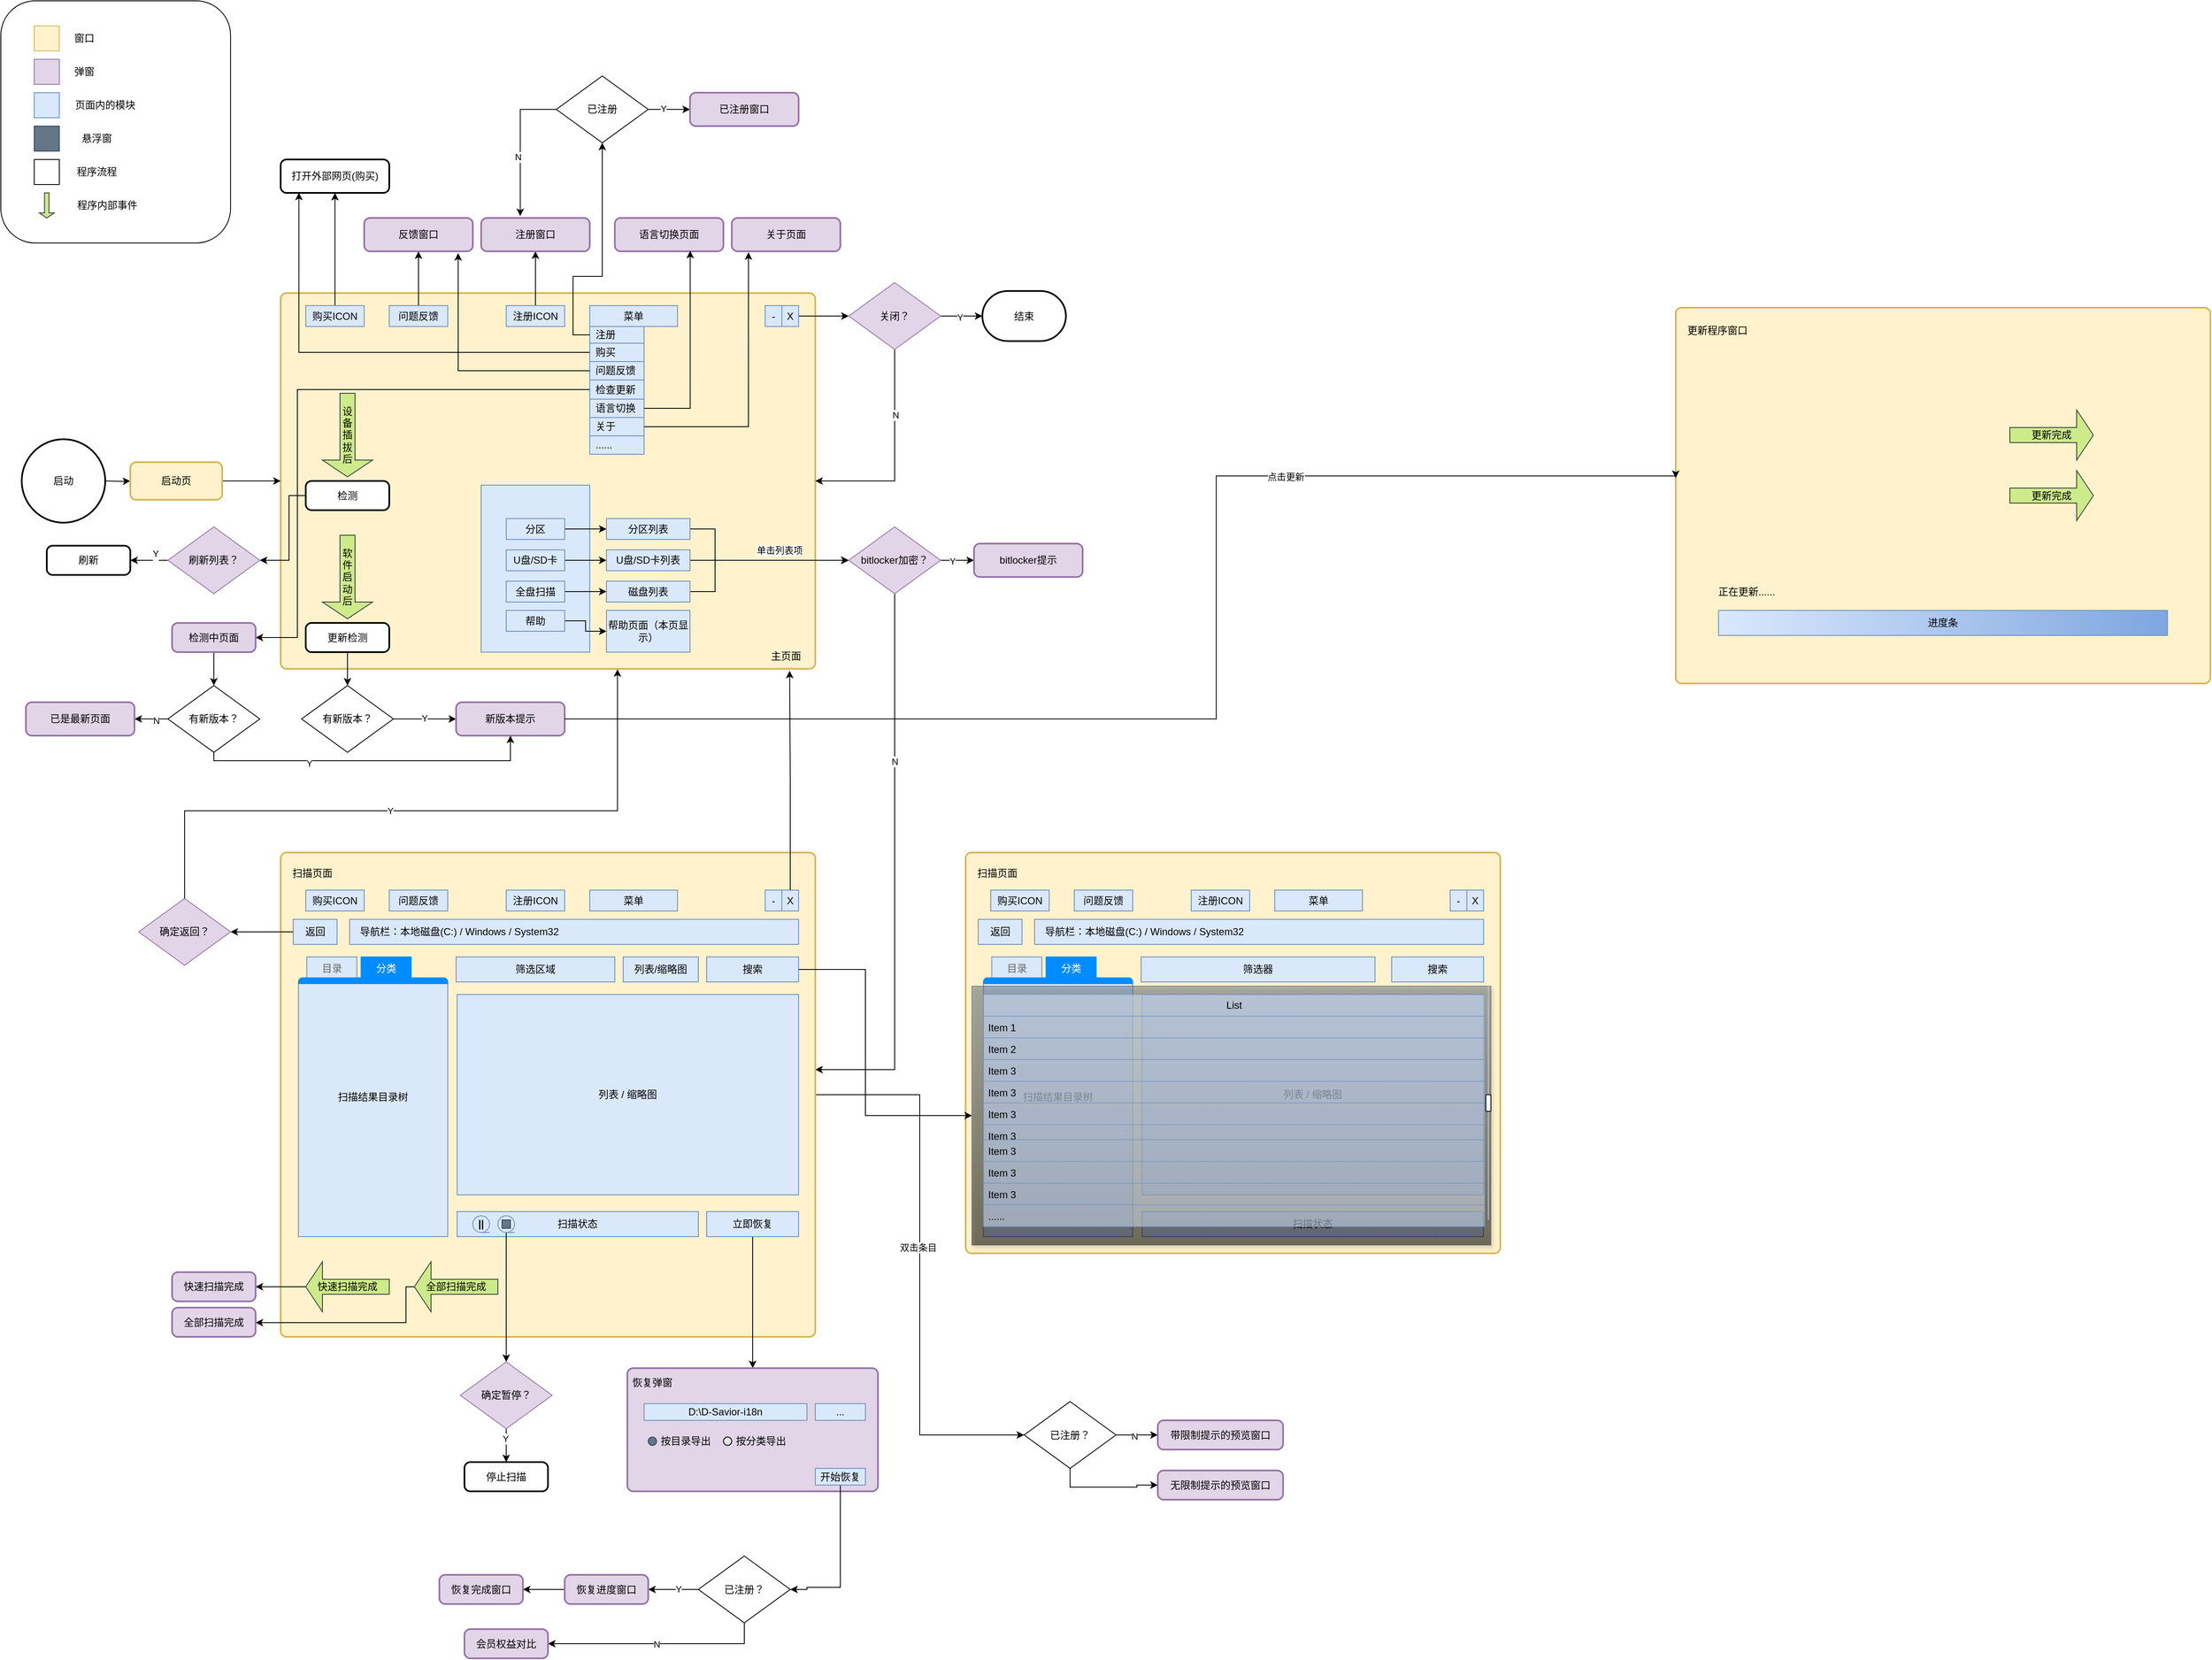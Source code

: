 <mxfile version="26.2.14">
  <diagram name="第 1 页" id="V4GepP_crR_RxC5wct9V">
    <mxGraphModel dx="2353" dy="1244" grid="1" gridSize="10" guides="1" tooltips="1" connect="1" arrows="1" fold="1" page="1" pageScale="1" pageWidth="3300" pageHeight="4681" math="0" shadow="0">
      <root>
        <mxCell id="0" />
        <mxCell id="1" parent="0" />
        <mxCell id="_pcszYmhfyqY-zE0gcQq-124" value="" style="rounded=1;whiteSpace=wrap;html=1;" vertex="1" parent="1">
          <mxGeometry x="35" y="30" width="275" height="290" as="geometry" />
        </mxCell>
        <mxCell id="_pcszYmhfyqY-zE0gcQq-23" value="" style="rounded=1;whiteSpace=wrap;html=1;absoluteArcSize=1;arcSize=14;strokeWidth=2;fillColor=#fff2cc;strokeColor=#d6b656;movable=1;resizable=1;rotatable=1;deletable=1;editable=1;locked=0;connectable=1;" vertex="1" parent="1">
          <mxGeometry x="370" y="380" width="640" height="450" as="geometry" />
        </mxCell>
        <mxCell id="_pcszYmhfyqY-zE0gcQq-8" value="" style="rounded=0;whiteSpace=wrap;html=1;fillColor=#dae8fc;strokeColor=#6c8ebf;" vertex="1" parent="1">
          <mxGeometry x="610" y="610" width="130" height="200" as="geometry" />
        </mxCell>
        <mxCell id="_pcszYmhfyqY-zE0gcQq-13" style="edgeStyle=orthogonalEdgeStyle;rounded=0;orthogonalLoop=1;jettySize=auto;html=1;entryX=0;entryY=0.5;entryDx=0;entryDy=0;" edge="1" parent="1" source="_pcszYmhfyqY-zE0gcQq-5" target="_pcszYmhfyqY-zE0gcQq-10">
          <mxGeometry relative="1" as="geometry" />
        </mxCell>
        <mxCell id="_pcszYmhfyqY-zE0gcQq-5" value="分区" style="rounded=0;whiteSpace=wrap;html=1;fillColor=#dae8fc;strokeColor=#6c8ebf;" vertex="1" parent="1">
          <mxGeometry x="640" y="650" width="70" height="25" as="geometry" />
        </mxCell>
        <mxCell id="_pcszYmhfyqY-zE0gcQq-15" style="edgeStyle=orthogonalEdgeStyle;rounded=0;orthogonalLoop=1;jettySize=auto;html=1;entryX=0;entryY=0.5;entryDx=0;entryDy=0;" edge="1" parent="1" source="_pcszYmhfyqY-zE0gcQq-6" target="_pcszYmhfyqY-zE0gcQq-11">
          <mxGeometry relative="1" as="geometry" />
        </mxCell>
        <mxCell id="_pcszYmhfyqY-zE0gcQq-6" value="U盘/SD卡" style="rounded=0;whiteSpace=wrap;html=1;fillColor=#dae8fc;strokeColor=#6c8ebf;" vertex="1" parent="1">
          <mxGeometry x="640" y="687.5" width="70" height="25" as="geometry" />
        </mxCell>
        <mxCell id="_pcszYmhfyqY-zE0gcQq-16" value="" style="edgeStyle=orthogonalEdgeStyle;rounded=0;orthogonalLoop=1;jettySize=auto;html=1;" edge="1" parent="1" source="_pcszYmhfyqY-zE0gcQq-7" target="_pcszYmhfyqY-zE0gcQq-12">
          <mxGeometry relative="1" as="geometry" />
        </mxCell>
        <mxCell id="_pcszYmhfyqY-zE0gcQq-7" value="全盘扫描" style="rounded=0;whiteSpace=wrap;html=1;fillColor=#dae8fc;strokeColor=#6c8ebf;" vertex="1" parent="1">
          <mxGeometry x="640" y="725" width="70" height="25" as="geometry" />
        </mxCell>
        <mxCell id="_pcszYmhfyqY-zE0gcQq-31" value="" style="edgeStyle=orthogonalEdgeStyle;rounded=0;orthogonalLoop=1;jettySize=auto;html=1;" edge="1" parent="1" source="_pcszYmhfyqY-zE0gcQq-10">
          <mxGeometry relative="1" as="geometry">
            <mxPoint x="1050" y="700.0" as="targetPoint" />
            <Array as="points">
              <mxPoint x="890" y="663" />
              <mxPoint x="890" y="700" />
            </Array>
          </mxGeometry>
        </mxCell>
        <mxCell id="_pcszYmhfyqY-zE0gcQq-57" value="单击列表项" style="edgeLabel;html=1;align=center;verticalAlign=middle;resizable=0;points=[];" vertex="1" connectable="0" parent="_pcszYmhfyqY-zE0gcQq-31">
          <mxGeometry x="0.268" y="1" relative="1" as="geometry">
            <mxPoint y="-11" as="offset" />
          </mxGeometry>
        </mxCell>
        <mxCell id="_pcszYmhfyqY-zE0gcQq-10" value="分区列表" style="rounded=0;whiteSpace=wrap;html=1;fillColor=#dae8fc;strokeColor=#6c8ebf;" vertex="1" parent="1">
          <mxGeometry x="760" y="650" width="100" height="25" as="geometry" />
        </mxCell>
        <mxCell id="_pcszYmhfyqY-zE0gcQq-30" value="" style="edgeStyle=orthogonalEdgeStyle;rounded=0;orthogonalLoop=1;jettySize=auto;html=1;" edge="1" parent="1" source="_pcszYmhfyqY-zE0gcQq-11">
          <mxGeometry relative="1" as="geometry">
            <mxPoint x="1050" y="700.0" as="targetPoint" />
          </mxGeometry>
        </mxCell>
        <mxCell id="_pcszYmhfyqY-zE0gcQq-11" value="U盘/SD卡列表" style="rounded=0;whiteSpace=wrap;html=1;fillColor=#dae8fc;strokeColor=#6c8ebf;" vertex="1" parent="1">
          <mxGeometry x="760" y="687.5" width="100" height="25" as="geometry" />
        </mxCell>
        <mxCell id="_pcszYmhfyqY-zE0gcQq-32" value="" style="edgeStyle=orthogonalEdgeStyle;rounded=0;orthogonalLoop=1;jettySize=auto;html=1;" edge="1" parent="1" source="_pcszYmhfyqY-zE0gcQq-12">
          <mxGeometry relative="1" as="geometry">
            <mxPoint x="1050" y="700.0" as="targetPoint" />
            <Array as="points">
              <mxPoint x="890" y="738" />
              <mxPoint x="890" y="700" />
            </Array>
          </mxGeometry>
        </mxCell>
        <mxCell id="_pcszYmhfyqY-zE0gcQq-12" value="磁盘列表" style="rounded=0;whiteSpace=wrap;html=1;fillColor=#dae8fc;strokeColor=#6c8ebf;" vertex="1" parent="1">
          <mxGeometry x="760" y="725" width="100" height="25" as="geometry" />
        </mxCell>
        <mxCell id="_pcszYmhfyqY-zE0gcQq-33" value="" style="edgeStyle=orthogonalEdgeStyle;rounded=0;orthogonalLoop=1;jettySize=auto;html=1;" edge="1" parent="1" target="_pcszYmhfyqY-zE0gcQq-22">
          <mxGeometry relative="1" as="geometry">
            <mxPoint x="160" y="604.983" as="sourcePoint" />
          </mxGeometry>
        </mxCell>
        <mxCell id="_pcszYmhfyqY-zE0gcQq-21" value="启动" style="strokeWidth=2;html=1;shape=mxgraph.flowchart.start_2;whiteSpace=wrap;" vertex="1" parent="1">
          <mxGeometry x="60" y="555" width="100" height="100" as="geometry" />
        </mxCell>
        <mxCell id="_pcszYmhfyqY-zE0gcQq-58" value="" style="edgeStyle=orthogonalEdgeStyle;rounded=0;orthogonalLoop=1;jettySize=auto;html=1;" edge="1" parent="1" source="_pcszYmhfyqY-zE0gcQq-22" target="_pcszYmhfyqY-zE0gcQq-23">
          <mxGeometry relative="1" as="geometry" />
        </mxCell>
        <mxCell id="_pcszYmhfyqY-zE0gcQq-22" value="启动页" style="rounded=1;whiteSpace=wrap;html=1;absoluteArcSize=1;arcSize=14;strokeWidth=2;fillColor=#fff2cc;strokeColor=#d6b656;" vertex="1" parent="1">
          <mxGeometry x="190" y="582.5" width="110" height="45" as="geometry" />
        </mxCell>
        <mxCell id="_pcszYmhfyqY-zE0gcQq-25" value="主页面" style="text;html=1;align=center;verticalAlign=middle;whiteSpace=wrap;rounded=0;" vertex="1" parent="1">
          <mxGeometry x="945" y="800" width="60" height="30" as="geometry" />
        </mxCell>
        <mxCell id="_pcszYmhfyqY-zE0gcQq-38" value="" style="edgeStyle=orthogonalEdgeStyle;rounded=0;orthogonalLoop=1;jettySize=auto;html=1;" edge="1" parent="1" source="_pcszYmhfyqY-zE0gcQq-35" target="_pcszYmhfyqY-zE0gcQq-37">
          <mxGeometry relative="1" as="geometry" />
        </mxCell>
        <mxCell id="_pcszYmhfyqY-zE0gcQq-35" value="帮助" style="rounded=0;whiteSpace=wrap;html=1;fillColor=#dae8fc;strokeColor=#6c8ebf;" vertex="1" parent="1">
          <mxGeometry x="640" y="760" width="70" height="25" as="geometry" />
        </mxCell>
        <mxCell id="_pcszYmhfyqY-zE0gcQq-37" value="帮助页面（本页显示）" style="rounded=0;whiteSpace=wrap;html=1;fillColor=#dae8fc;strokeColor=#6c8ebf;" vertex="1" parent="1">
          <mxGeometry x="760" y="760" width="100" height="50" as="geometry" />
        </mxCell>
        <mxCell id="_pcszYmhfyqY-zE0gcQq-48" value="" style="edgeStyle=orthogonalEdgeStyle;rounded=0;orthogonalLoop=1;jettySize=auto;html=1;" edge="1" parent="1" source="_pcszYmhfyqY-zE0gcQq-45">
          <mxGeometry relative="1" as="geometry">
            <mxPoint x="1200" y="700" as="targetPoint" />
          </mxGeometry>
        </mxCell>
        <mxCell id="_pcszYmhfyqY-zE0gcQq-50" value="Y" style="edgeLabel;html=1;align=center;verticalAlign=middle;resizable=0;points=[];" vertex="1" connectable="0" parent="_pcszYmhfyqY-zE0gcQq-48">
          <mxGeometry x="-0.325" y="-1" relative="1" as="geometry">
            <mxPoint as="offset" />
          </mxGeometry>
        </mxCell>
        <mxCell id="_pcszYmhfyqY-zE0gcQq-52" style="edgeStyle=orthogonalEdgeStyle;rounded=0;orthogonalLoop=1;jettySize=auto;html=1;entryX=1;entryY=0.5;entryDx=0;entryDy=0;" edge="1" parent="1" source="_pcszYmhfyqY-zE0gcQq-45">
          <mxGeometry relative="1" as="geometry">
            <mxPoint x="1010" y="1310" as="targetPoint" />
            <Array as="points">
              <mxPoint x="1105" y="1310" />
            </Array>
          </mxGeometry>
        </mxCell>
        <mxCell id="_pcszYmhfyqY-zE0gcQq-53" value="N" style="edgeLabel;html=1;align=center;verticalAlign=middle;resizable=0;points=[];" vertex="1" connectable="0" parent="_pcszYmhfyqY-zE0gcQq-52">
          <mxGeometry x="-0.395" relative="1" as="geometry">
            <mxPoint as="offset" />
          </mxGeometry>
        </mxCell>
        <mxCell id="_pcszYmhfyqY-zE0gcQq-45" value="bitlocker加密？" style="rhombus;whiteSpace=wrap;html=1;fillColor=#e1d5e7;strokeColor=#9673a6;" vertex="1" parent="1">
          <mxGeometry x="1050" y="660" width="110" height="80" as="geometry" />
        </mxCell>
        <mxCell id="_pcszYmhfyqY-zE0gcQq-70" value="" style="edgeStyle=orthogonalEdgeStyle;rounded=0;orthogonalLoop=1;jettySize=auto;html=1;" edge="1" parent="1" source="_pcszYmhfyqY-zE0gcQq-68">
          <mxGeometry relative="1" as="geometry">
            <mxPoint x="1050" y="407.5" as="targetPoint" />
          </mxGeometry>
        </mxCell>
        <mxCell id="_pcszYmhfyqY-zE0gcQq-68" value="X" style="rounded=0;whiteSpace=wrap;html=1;fillColor=#dae8fc;strokeColor=#6c8ebf;" vertex="1" parent="1">
          <mxGeometry x="970" y="395" width="20" height="25" as="geometry" />
        </mxCell>
        <mxCell id="_pcszYmhfyqY-zE0gcQq-73" value="bitlocker提示" style="rounded=1;whiteSpace=wrap;html=1;absoluteArcSize=1;arcSize=14;strokeWidth=2;fillColor=#e1d5e7;strokeColor=#9673a6;" vertex="1" parent="1">
          <mxGeometry x="1200" y="680" width="130" height="40" as="geometry" />
        </mxCell>
        <mxCell id="_pcszYmhfyqY-zE0gcQq-78" value="" style="edgeStyle=orthogonalEdgeStyle;rounded=0;orthogonalLoop=1;jettySize=auto;html=1;" edge="1" parent="1" source="_pcszYmhfyqY-zE0gcQq-75" target="_pcszYmhfyqY-zE0gcQq-77">
          <mxGeometry relative="1" as="geometry" />
        </mxCell>
        <mxCell id="_pcszYmhfyqY-zE0gcQq-79" value="Y" style="edgeLabel;html=1;align=center;verticalAlign=middle;resizable=0;points=[];" vertex="1" connectable="0" parent="_pcszYmhfyqY-zE0gcQq-78">
          <mxGeometry x="-0.1" y="-1" relative="1" as="geometry">
            <mxPoint as="offset" />
          </mxGeometry>
        </mxCell>
        <mxCell id="_pcszYmhfyqY-zE0gcQq-90" style="edgeStyle=orthogonalEdgeStyle;rounded=0;orthogonalLoop=1;jettySize=auto;html=1;entryX=1;entryY=0.5;entryDx=0;entryDy=0;" edge="1" parent="1" source="_pcszYmhfyqY-zE0gcQq-75" target="_pcszYmhfyqY-zE0gcQq-23">
          <mxGeometry relative="1" as="geometry">
            <Array as="points">
              <mxPoint x="1105" y="605" />
            </Array>
          </mxGeometry>
        </mxCell>
        <mxCell id="_pcszYmhfyqY-zE0gcQq-91" value="N" style="edgeLabel;html=1;align=center;verticalAlign=middle;resizable=0;points=[];" vertex="1" connectable="0" parent="_pcszYmhfyqY-zE0gcQq-90">
          <mxGeometry x="-0.382" y="1" relative="1" as="geometry">
            <mxPoint as="offset" />
          </mxGeometry>
        </mxCell>
        <object label="关闭？" ssss="退出窗口" id="_pcszYmhfyqY-zE0gcQq-75">
          <mxCell style="rhombus;whiteSpace=wrap;html=1;fillColor=#e1d5e7;strokeColor=#9673a6;" vertex="1" parent="1">
            <mxGeometry x="1050" y="367.5" width="110" height="80" as="geometry" />
          </mxCell>
        </object>
        <mxCell id="_pcszYmhfyqY-zE0gcQq-77" value="结束" style="strokeWidth=2;html=1;shape=mxgraph.flowchart.terminator;whiteSpace=wrap;" vertex="1" parent="1">
          <mxGeometry x="1210" y="377.5" width="100" height="60" as="geometry" />
        </mxCell>
        <mxCell id="_pcszYmhfyqY-zE0gcQq-94" value="" style="edgeStyle=orthogonalEdgeStyle;rounded=0;orthogonalLoop=1;jettySize=auto;html=1;" edge="1" parent="1" source="_pcszYmhfyqY-zE0gcQq-92" target="_pcszYmhfyqY-zE0gcQq-93">
          <mxGeometry relative="1" as="geometry" />
        </mxCell>
        <mxCell id="_pcszYmhfyqY-zE0gcQq-92" value="注册ICON" style="rounded=0;whiteSpace=wrap;html=1;fillColor=#dae8fc;strokeColor=#6c8ebf;" vertex="1" parent="1">
          <mxGeometry x="640" y="395" width="70" height="25" as="geometry" />
        </mxCell>
        <mxCell id="_pcszYmhfyqY-zE0gcQq-93" value="注册窗口" style="rounded=1;whiteSpace=wrap;html=1;absoluteArcSize=1;arcSize=14;strokeWidth=2;fillColor=#e1d5e7;strokeColor=#9673a6;" vertex="1" parent="1">
          <mxGeometry x="610" y="290" width="130" height="40" as="geometry" />
        </mxCell>
        <mxCell id="_pcszYmhfyqY-zE0gcQq-95" value="菜单" style="rounded=0;whiteSpace=wrap;html=1;fillColor=#dae8fc;strokeColor=#6c8ebf;" vertex="1" parent="1">
          <mxGeometry x="740" y="395" width="105" height="25" as="geometry" />
        </mxCell>
        <mxCell id="_pcszYmhfyqY-zE0gcQq-96" value="" style="shape=table;startSize=0;container=1;collapsible=0;childLayout=tableLayout;fontSize=11;fillColor=#dae8fc;strokeColor=#6c8ebf;" vertex="1" parent="1">
          <mxGeometry x="740" y="420" width="65" height="153" as="geometry" />
        </mxCell>
        <mxCell id="_pcszYmhfyqY-zE0gcQq-97" value="" style="shape=tableRow;horizontal=0;startSize=0;swimlaneHead=0;swimlaneBody=0;strokeColor=inherit;top=0;left=0;bottom=0;right=0;collapsible=0;dropTarget=0;fillColor=none;points=[[0,0.5],[1,0.5]];portConstraint=eastwest;fontSize=16;" vertex="1" parent="_pcszYmhfyqY-zE0gcQq-96">
          <mxGeometry width="65" height="20" as="geometry" />
        </mxCell>
        <mxCell id="_pcszYmhfyqY-zE0gcQq-98" value="注册" style="shape=partialRectangle;html=1;whiteSpace=wrap;connectable=0;strokeColor=inherit;overflow=hidden;fillColor=none;top=0;left=0;bottom=0;right=0;pointerEvents=1;fontSize=12;align=left;spacingLeft=5;" vertex="1" parent="_pcszYmhfyqY-zE0gcQq-97">
          <mxGeometry width="65" height="20" as="geometry">
            <mxRectangle width="65" height="20" as="alternateBounds" />
          </mxGeometry>
        </mxCell>
        <mxCell id="_pcszYmhfyqY-zE0gcQq-99" value="" style="shape=tableRow;horizontal=0;startSize=0;swimlaneHead=0;swimlaneBody=0;strokeColor=inherit;top=0;left=0;bottom=0;right=0;collapsible=0;dropTarget=0;fillColor=none;points=[[0,0.5],[1,0.5]];portConstraint=eastwest;fontSize=16;" vertex="1" parent="_pcszYmhfyqY-zE0gcQq-96">
          <mxGeometry y="20" width="65" height="22" as="geometry" />
        </mxCell>
        <mxCell id="_pcszYmhfyqY-zE0gcQq-100" value="购买" style="shape=partialRectangle;html=1;whiteSpace=wrap;connectable=0;strokeColor=inherit;overflow=hidden;fillColor=none;top=0;left=0;bottom=0;right=0;pointerEvents=1;fontSize=12;align=left;spacingLeft=5;" vertex="1" parent="_pcszYmhfyqY-zE0gcQq-99">
          <mxGeometry width="65" height="22" as="geometry">
            <mxRectangle width="65" height="22" as="alternateBounds" />
          </mxGeometry>
        </mxCell>
        <mxCell id="_pcszYmhfyqY-zE0gcQq-140" value="" style="shape=tableRow;horizontal=0;startSize=0;swimlaneHead=0;swimlaneBody=0;strokeColor=inherit;top=0;left=0;bottom=0;right=0;collapsible=0;dropTarget=0;fillColor=none;points=[[0,0.5],[1,0.5]];portConstraint=eastwest;fontSize=16;" vertex="1" parent="_pcszYmhfyqY-zE0gcQq-96">
          <mxGeometry y="42" width="65" height="22" as="geometry" />
        </mxCell>
        <mxCell id="_pcszYmhfyqY-zE0gcQq-141" value="问题反馈" style="shape=partialRectangle;html=1;whiteSpace=wrap;connectable=0;strokeColor=inherit;overflow=hidden;fillColor=none;top=0;left=0;bottom=0;right=0;pointerEvents=1;fontSize=12;align=left;spacingLeft=5;" vertex="1" parent="_pcszYmhfyqY-zE0gcQq-140">
          <mxGeometry width="65" height="22" as="geometry">
            <mxRectangle width="65" height="22" as="alternateBounds" />
          </mxGeometry>
        </mxCell>
        <mxCell id="_pcszYmhfyqY-zE0gcQq-101" value="" style="shape=tableRow;horizontal=0;startSize=0;swimlaneHead=0;swimlaneBody=0;strokeColor=inherit;top=0;left=0;bottom=0;right=0;collapsible=0;dropTarget=0;fillColor=none;points=[[0,0.5],[1,0.5]];portConstraint=eastwest;fontSize=16;" vertex="1" parent="_pcszYmhfyqY-zE0gcQq-96">
          <mxGeometry y="64" width="65" height="23" as="geometry" />
        </mxCell>
        <mxCell id="_pcszYmhfyqY-zE0gcQq-102" value="检查更新" style="shape=partialRectangle;html=1;whiteSpace=wrap;connectable=0;strokeColor=inherit;overflow=hidden;fillColor=none;top=0;left=0;bottom=0;right=0;pointerEvents=1;fontSize=12;align=left;spacingLeft=5;" vertex="1" parent="_pcszYmhfyqY-zE0gcQq-101">
          <mxGeometry width="65" height="23" as="geometry">
            <mxRectangle width="65" height="23" as="alternateBounds" />
          </mxGeometry>
        </mxCell>
        <mxCell id="_pcszYmhfyqY-zE0gcQq-103" style="shape=tableRow;horizontal=0;startSize=0;swimlaneHead=0;swimlaneBody=0;strokeColor=inherit;top=0;left=0;bottom=0;right=0;collapsible=0;dropTarget=0;fillColor=none;points=[[0,0.5],[1,0.5]];portConstraint=eastwest;fontSize=16;" vertex="1" parent="_pcszYmhfyqY-zE0gcQq-96">
          <mxGeometry y="87" width="65" height="22" as="geometry" />
        </mxCell>
        <mxCell id="_pcszYmhfyqY-zE0gcQq-104" value="语言切换" style="shape=partialRectangle;html=1;whiteSpace=wrap;connectable=0;strokeColor=inherit;overflow=hidden;fillColor=none;top=0;left=0;bottom=0;right=0;pointerEvents=1;fontSize=12;align=left;spacingLeft=5;" vertex="1" parent="_pcszYmhfyqY-zE0gcQq-103">
          <mxGeometry width="65" height="22" as="geometry">
            <mxRectangle width="65" height="22" as="alternateBounds" />
          </mxGeometry>
        </mxCell>
        <mxCell id="_pcszYmhfyqY-zE0gcQq-138" style="shape=tableRow;horizontal=0;startSize=0;swimlaneHead=0;swimlaneBody=0;strokeColor=inherit;top=0;left=0;bottom=0;right=0;collapsible=0;dropTarget=0;fillColor=none;points=[[0,0.5],[1,0.5]];portConstraint=eastwest;fontSize=16;" vertex="1" parent="_pcszYmhfyqY-zE0gcQq-96">
          <mxGeometry y="109" width="65" height="22" as="geometry" />
        </mxCell>
        <mxCell id="_pcszYmhfyqY-zE0gcQq-139" value="关于" style="shape=partialRectangle;html=1;whiteSpace=wrap;connectable=0;strokeColor=inherit;overflow=hidden;fillColor=none;top=0;left=0;bottom=0;right=0;pointerEvents=1;fontSize=12;align=left;spacingLeft=5;" vertex="1" parent="_pcszYmhfyqY-zE0gcQq-138">
          <mxGeometry width="65" height="22" as="geometry">
            <mxRectangle width="65" height="22" as="alternateBounds" />
          </mxGeometry>
        </mxCell>
        <mxCell id="_pcszYmhfyqY-zE0gcQq-165" style="shape=tableRow;horizontal=0;startSize=0;swimlaneHead=0;swimlaneBody=0;strokeColor=inherit;top=0;left=0;bottom=0;right=0;collapsible=0;dropTarget=0;fillColor=none;points=[[0,0.5],[1,0.5]];portConstraint=eastwest;fontSize=16;" vertex="1" parent="_pcszYmhfyqY-zE0gcQq-96">
          <mxGeometry y="131" width="65" height="22" as="geometry" />
        </mxCell>
        <mxCell id="_pcszYmhfyqY-zE0gcQq-166" value="......" style="shape=partialRectangle;html=1;whiteSpace=wrap;connectable=0;strokeColor=inherit;overflow=hidden;fillColor=none;top=0;left=0;bottom=0;right=0;pointerEvents=1;fontSize=12;align=left;spacingLeft=5;" vertex="1" parent="_pcszYmhfyqY-zE0gcQq-165">
          <mxGeometry width="65" height="22" as="geometry">
            <mxRectangle width="65" height="22" as="alternateBounds" />
          </mxGeometry>
        </mxCell>
        <mxCell id="_pcszYmhfyqY-zE0gcQq-116" value="" style="rounded=0;whiteSpace=wrap;html=1;fillColor=#fff2cc;strokeColor=#d6b656;" vertex="1" parent="1">
          <mxGeometry x="75" y="60" width="30" height="30" as="geometry" />
        </mxCell>
        <mxCell id="_pcszYmhfyqY-zE0gcQq-117" value="" style="rounded=0;whiteSpace=wrap;html=1;fillColor=#e1d5e7;strokeColor=#9673a6;" vertex="1" parent="1">
          <mxGeometry x="75" y="100" width="30" height="30" as="geometry" />
        </mxCell>
        <mxCell id="_pcszYmhfyqY-zE0gcQq-118" value="" style="rounded=0;whiteSpace=wrap;html=1;fillColor=#dae8fc;strokeColor=#6c8ebf;" vertex="1" parent="1">
          <mxGeometry x="75" y="140" width="30" height="30" as="geometry" />
        </mxCell>
        <mxCell id="_pcszYmhfyqY-zE0gcQq-119" value="" style="rounded=0;whiteSpace=wrap;html=1;fillColor=#647687;fontColor=#ffffff;strokeColor=#314354;" vertex="1" parent="1">
          <mxGeometry x="75" y="180" width="30" height="30" as="geometry" />
        </mxCell>
        <mxCell id="_pcszYmhfyqY-zE0gcQq-120" value="窗口" style="text;html=1;align=center;verticalAlign=middle;whiteSpace=wrap;rounded=0;" vertex="1" parent="1">
          <mxGeometry x="105" y="60" width="60" height="30" as="geometry" />
        </mxCell>
        <mxCell id="_pcszYmhfyqY-zE0gcQq-121" value="弹窗" style="text;html=1;align=center;verticalAlign=middle;whiteSpace=wrap;rounded=0;" vertex="1" parent="1">
          <mxGeometry x="105" y="100" width="60" height="30" as="geometry" />
        </mxCell>
        <mxCell id="_pcszYmhfyqY-zE0gcQq-122" value="页面内的模块" style="text;html=1;align=center;verticalAlign=middle;whiteSpace=wrap;rounded=0;" vertex="1" parent="1">
          <mxGeometry x="105" y="140" width="110" height="30" as="geometry" />
        </mxCell>
        <mxCell id="_pcszYmhfyqY-zE0gcQq-123" value="悬浮窗" style="text;html=1;align=center;verticalAlign=middle;whiteSpace=wrap;rounded=0;" vertex="1" parent="1">
          <mxGeometry x="105" y="180" width="90" height="30" as="geometry" />
        </mxCell>
        <mxCell id="_pcszYmhfyqY-zE0gcQq-133" value="" style="edgeStyle=orthogonalEdgeStyle;rounded=0;orthogonalLoop=1;jettySize=auto;html=1;" edge="1" parent="1" source="_pcszYmhfyqY-zE0gcQq-125" target="_pcszYmhfyqY-zE0gcQq-131">
          <mxGeometry relative="1" as="geometry" />
        </mxCell>
        <mxCell id="_pcszYmhfyqY-zE0gcQq-125" value="购买ICON" style="rounded=0;whiteSpace=wrap;html=1;fillColor=#dae8fc;strokeColor=#6c8ebf;" vertex="1" parent="1">
          <mxGeometry x="400" y="395" width="70" height="25" as="geometry" />
        </mxCell>
        <mxCell id="_pcszYmhfyqY-zE0gcQq-128" value="" style="edgeStyle=orthogonalEdgeStyle;rounded=0;orthogonalLoop=1;jettySize=auto;html=1;" edge="1" parent="1" source="_pcszYmhfyqY-zE0gcQq-126" target="_pcszYmhfyqY-zE0gcQq-127">
          <mxGeometry relative="1" as="geometry" />
        </mxCell>
        <mxCell id="_pcszYmhfyqY-zE0gcQq-126" value="问题反馈" style="rounded=0;whiteSpace=wrap;html=1;fillColor=#dae8fc;strokeColor=#6c8ebf;" vertex="1" parent="1">
          <mxGeometry x="500" y="395" width="70" height="25" as="geometry" />
        </mxCell>
        <mxCell id="_pcszYmhfyqY-zE0gcQq-127" value="反馈窗口" style="rounded=1;whiteSpace=wrap;html=1;absoluteArcSize=1;arcSize=14;strokeWidth=2;fillColor=#e1d5e7;strokeColor=#9673a6;" vertex="1" parent="1">
          <mxGeometry x="470" y="290" width="130" height="40" as="geometry" />
        </mxCell>
        <mxCell id="_pcszYmhfyqY-zE0gcQq-129" value="-" style="rounded=0;whiteSpace=wrap;html=1;fillColor=#dae8fc;strokeColor=#6c8ebf;" vertex="1" parent="1">
          <mxGeometry x="950" y="395" width="20" height="25" as="geometry" />
        </mxCell>
        <mxCell id="_pcszYmhfyqY-zE0gcQq-131" value="打开外部网页(购买)" style="rounded=1;whiteSpace=wrap;html=1;absoluteArcSize=1;arcSize=14;strokeWidth=2;" vertex="1" parent="1">
          <mxGeometry x="370" y="220" width="130" height="40" as="geometry" />
        </mxCell>
        <mxCell id="_pcszYmhfyqY-zE0gcQq-142" style="edgeStyle=orthogonalEdgeStyle;rounded=0;orthogonalLoop=1;jettySize=auto;html=1;entryX=0.865;entryY=1.054;entryDx=0;entryDy=0;entryPerimeter=0;" edge="1" parent="1" source="_pcszYmhfyqY-zE0gcQq-140" target="_pcszYmhfyqY-zE0gcQq-127">
          <mxGeometry relative="1" as="geometry">
            <mxPoint x="590" y="350" as="targetPoint" />
          </mxGeometry>
        </mxCell>
        <mxCell id="_pcszYmhfyqY-zE0gcQq-143" style="edgeStyle=orthogonalEdgeStyle;rounded=0;orthogonalLoop=1;jettySize=auto;html=1;entryX=0.5;entryY=1;entryDx=0;entryDy=0;" edge="1" parent="1" source="_pcszYmhfyqY-zE0gcQq-97" target="_pcszYmhfyqY-zE0gcQq-632">
          <mxGeometry relative="1" as="geometry">
            <Array as="points">
              <mxPoint x="720" y="430" />
              <mxPoint x="720" y="360" />
              <mxPoint x="755" y="360" />
            </Array>
          </mxGeometry>
        </mxCell>
        <mxCell id="_pcszYmhfyqY-zE0gcQq-144" style="edgeStyle=orthogonalEdgeStyle;rounded=0;orthogonalLoop=1;jettySize=auto;html=1;entryX=0.168;entryY=0.993;entryDx=0;entryDy=0;entryPerimeter=0;" edge="1" parent="1" source="_pcszYmhfyqY-zE0gcQq-99" target="_pcszYmhfyqY-zE0gcQq-131">
          <mxGeometry relative="1" as="geometry" />
        </mxCell>
        <mxCell id="_pcszYmhfyqY-zE0gcQq-146" style="edgeStyle=orthogonalEdgeStyle;rounded=0;orthogonalLoop=1;jettySize=auto;html=1;entryX=1;entryY=0.5;entryDx=0;entryDy=0;" edge="1" parent="1" source="_pcszYmhfyqY-zE0gcQq-101">
          <mxGeometry relative="1" as="geometry">
            <mxPoint x="340" y="792.5" as="targetPoint" />
            <Array as="points">
              <mxPoint x="390" y="496" />
              <mxPoint x="390" y="793" />
            </Array>
          </mxGeometry>
        </mxCell>
        <mxCell id="_pcszYmhfyqY-zE0gcQq-154" value="语言切换页面" style="rounded=1;whiteSpace=wrap;html=1;absoluteArcSize=1;arcSize=14;strokeWidth=2;fillColor=#e1d5e7;strokeColor=#9673a6;" vertex="1" parent="1">
          <mxGeometry x="770" y="290" width="130" height="40" as="geometry" />
        </mxCell>
        <mxCell id="_pcszYmhfyqY-zE0gcQq-155" value="关于页面" style="rounded=1;whiteSpace=wrap;html=1;absoluteArcSize=1;arcSize=14;strokeWidth=2;fillColor=#e1d5e7;strokeColor=#9673a6;" vertex="1" parent="1">
          <mxGeometry x="910" y="290" width="130" height="40" as="geometry" />
        </mxCell>
        <mxCell id="_pcszYmhfyqY-zE0gcQq-156" style="edgeStyle=orthogonalEdgeStyle;rounded=0;orthogonalLoop=1;jettySize=auto;html=1;entryX=0.694;entryY=0.984;entryDx=0;entryDy=0;entryPerimeter=0;" edge="1" parent="1" source="_pcszYmhfyqY-zE0gcQq-103" target="_pcszYmhfyqY-zE0gcQq-154">
          <mxGeometry relative="1" as="geometry" />
        </mxCell>
        <mxCell id="_pcszYmhfyqY-zE0gcQq-157" style="edgeStyle=orthogonalEdgeStyle;rounded=0;orthogonalLoop=1;jettySize=auto;html=1;entryX=0.154;entryY=1.027;entryDx=0;entryDy=0;entryPerimeter=0;" edge="1" parent="1" source="_pcszYmhfyqY-zE0gcQq-138" target="_pcszYmhfyqY-zE0gcQq-155">
          <mxGeometry relative="1" as="geometry" />
        </mxCell>
        <mxCell id="_pcszYmhfyqY-zE0gcQq-620" style="edgeStyle=orthogonalEdgeStyle;rounded=0;orthogonalLoop=1;jettySize=auto;html=1;entryX=0;entryY=0.5;entryDx=0;entryDy=0;" edge="1" parent="1" source="_pcszYmhfyqY-zE0gcQq-383" target="_pcszYmhfyqY-zE0gcQq-619">
          <mxGeometry relative="1" as="geometry" />
        </mxCell>
        <mxCell id="_pcszYmhfyqY-zE0gcQq-621" value="双击条目" style="edgeLabel;html=1;align=center;verticalAlign=middle;resizable=0;points=[];" vertex="1" connectable="0" parent="_pcszYmhfyqY-zE0gcQq-620">
          <mxGeometry x="-0.064" y="-2" relative="1" as="geometry">
            <mxPoint as="offset" />
          </mxGeometry>
        </mxCell>
        <mxCell id="_pcszYmhfyqY-zE0gcQq-383" value="" style="rounded=1;whiteSpace=wrap;html=1;absoluteArcSize=1;arcSize=14;strokeWidth=2;fillColor=#fff2cc;strokeColor=#d6b656;movable=1;resizable=1;rotatable=1;deletable=1;editable=1;locked=0;connectable=1;" vertex="1" parent="1">
          <mxGeometry x="370" y="1050" width="640" height="580" as="geometry" />
        </mxCell>
        <mxCell id="_pcszYmhfyqY-zE0gcQq-400" value="X" style="rounded=0;whiteSpace=wrap;html=1;fillColor=#dae8fc;strokeColor=#6c8ebf;" vertex="1" parent="1">
          <mxGeometry x="970" y="1095" width="20" height="25" as="geometry" />
        </mxCell>
        <mxCell id="_pcszYmhfyqY-zE0gcQq-401" value="注册ICON" style="rounded=0;whiteSpace=wrap;html=1;fillColor=#dae8fc;strokeColor=#6c8ebf;" vertex="1" parent="1">
          <mxGeometry x="640" y="1095" width="70" height="25" as="geometry" />
        </mxCell>
        <mxCell id="_pcszYmhfyqY-zE0gcQq-402" value="菜单" style="rounded=0;whiteSpace=wrap;html=1;fillColor=#dae8fc;strokeColor=#6c8ebf;" vertex="1" parent="1">
          <mxGeometry x="740" y="1095" width="105" height="25" as="geometry" />
        </mxCell>
        <mxCell id="_pcszYmhfyqY-zE0gcQq-418" value="购买ICON" style="rounded=0;whiteSpace=wrap;html=1;fillColor=#dae8fc;strokeColor=#6c8ebf;" vertex="1" parent="1">
          <mxGeometry x="400" y="1095" width="70" height="25" as="geometry" />
        </mxCell>
        <mxCell id="_pcszYmhfyqY-zE0gcQq-419" value="问题反馈" style="rounded=0;whiteSpace=wrap;html=1;fillColor=#dae8fc;strokeColor=#6c8ebf;" vertex="1" parent="1">
          <mxGeometry x="500" y="1095" width="70" height="25" as="geometry" />
        </mxCell>
        <mxCell id="_pcszYmhfyqY-zE0gcQq-420" value="-" style="rounded=0;whiteSpace=wrap;html=1;fillColor=#dae8fc;strokeColor=#6c8ebf;" vertex="1" parent="1">
          <mxGeometry x="950" y="1095" width="20" height="25" as="geometry" />
        </mxCell>
        <mxCell id="_pcszYmhfyqY-zE0gcQq-539" value="" style="edgeStyle=orthogonalEdgeStyle;rounded=0;orthogonalLoop=1;jettySize=auto;html=1;" edge="1" parent="1" source="_pcszYmhfyqY-zE0gcQq-423" target="_pcszYmhfyqY-zE0gcQq-537">
          <mxGeometry relative="1" as="geometry" />
        </mxCell>
        <mxCell id="_pcszYmhfyqY-zE0gcQq-423" value="返回" style="rounded=0;whiteSpace=wrap;html=1;fillColor=#dae8fc;strokeColor=#6c8ebf;" vertex="1" parent="1">
          <mxGeometry x="385" y="1130" width="52.5" height="30" as="geometry" />
        </mxCell>
        <mxCell id="_pcszYmhfyqY-zE0gcQq-424" value="&amp;nbsp; &amp;nbsp;导航栏：本地磁盘(C:) / Windows / System32" style="rounded=0;whiteSpace=wrap;html=1;fillColor=#dae8fc;strokeColor=#6c8ebf;align=left;" vertex="1" parent="1">
          <mxGeometry x="452.5" y="1130" width="537.5" height="30" as="geometry" />
        </mxCell>
        <mxCell id="_pcszYmhfyqY-zE0gcQq-426" value="筛选区域" style="rounded=0;whiteSpace=wrap;html=1;fillColor=#dae8fc;strokeColor=#6c8ebf;" vertex="1" parent="1">
          <mxGeometry x="580" y="1175" width="190" height="30" as="geometry" />
        </mxCell>
        <mxCell id="_pcszYmhfyqY-zE0gcQq-427" value="搜索" style="rounded=0;whiteSpace=wrap;html=1;fillColor=#dae8fc;strokeColor=#6c8ebf;" vertex="1" parent="1">
          <mxGeometry x="880" y="1175" width="110" height="30" as="geometry" />
        </mxCell>
        <mxCell id="_pcszYmhfyqY-zE0gcQq-428" value="列表 / 缩略图" style="rounded=0;whiteSpace=wrap;html=1;fillColor=#dae8fc;strokeColor=#6c8ebf;" vertex="1" parent="1">
          <mxGeometry x="581.25" y="1220" width="408.75" height="240" as="geometry" />
        </mxCell>
        <mxCell id="_pcszYmhfyqY-zE0gcQq-429" value="扫描状态" style="rounded=0;whiteSpace=wrap;html=1;fillColor=#dae8fc;strokeColor=#6c8ebf;" vertex="1" parent="1">
          <mxGeometry x="581.25" y="1480" width="288.75" height="30" as="geometry" />
        </mxCell>
        <mxCell id="_pcszYmhfyqY-zE0gcQq-430" style="edgeStyle=orthogonalEdgeStyle;rounded=0;orthogonalLoop=1;jettySize=auto;html=1;entryX=0.952;entryY=1.005;entryDx=0;entryDy=0;entryPerimeter=0;" edge="1" parent="1" source="_pcszYmhfyqY-zE0gcQq-400" target="_pcszYmhfyqY-zE0gcQq-23">
          <mxGeometry relative="1" as="geometry" />
        </mxCell>
        <mxCell id="_pcszYmhfyqY-zE0gcQq-433" value="扫描结果目录树" style="strokeWidth=1;shadow=0;dashed=0;align=center;html=1;shape=mxgraph.mockup.containers.marginRect2;rectMarginTop=32;strokeColor=#6c8ebf;whiteSpace=wrap;fillColor=#dae8fc;" vertex="1" parent="1">
          <mxGeometry x="391.25" y="1175" width="178.75" height="335" as="geometry" />
        </mxCell>
        <mxCell id="_pcszYmhfyqY-zE0gcQq-434" value="&lt;font style=&quot;font-size: 12px;&quot;&gt;目录&lt;/font&gt;" style="strokeColor=inherit;fillColor=inherit;gradientColor=inherit;strokeWidth=1;shadow=0;dashed=0;align=center;html=1;shape=mxgraph.mockup.containers.rrect;rSize=0;fontSize=17;fontColor=#666666;gradientColor=none;" vertex="1" parent="_pcszYmhfyqY-zE0gcQq-433">
          <mxGeometry width="60" height="25" relative="1" as="geometry">
            <mxPoint x="10" as="offset" />
          </mxGeometry>
        </mxCell>
        <mxCell id="_pcszYmhfyqY-zE0gcQq-435" value="&lt;font style=&quot;font-size: 12px;&quot;&gt;分类&lt;/font&gt;" style="strokeWidth=1;shadow=0;dashed=0;align=center;html=1;shape=mxgraph.mockup.containers.rrect;rSize=0;fontSize=17;fontColor=#ffffff;strokeColor=#008cff;fillColor=#008cff;" vertex="1" parent="_pcszYmhfyqY-zE0gcQq-433">
          <mxGeometry width="60" height="25" relative="1" as="geometry">
            <mxPoint x="75" as="offset" />
          </mxGeometry>
        </mxCell>
        <mxCell id="_pcszYmhfyqY-zE0gcQq-437" value="" style="strokeWidth=1;shadow=0;dashed=0;align=center;html=1;shape=mxgraph.mockup.containers.topButton;rSize=5;strokeColor=#008cff;fillColor=#008cff;gradientColor=none;resizeWidth=1;movable=0;deletable=1;" vertex="1" parent="_pcszYmhfyqY-zE0gcQq-433">
          <mxGeometry width="178.75" height="7" relative="1" as="geometry">
            <mxPoint y="25" as="offset" />
          </mxGeometry>
        </mxCell>
        <mxCell id="_pcszYmhfyqY-zE0gcQq-438" value="" style="edgeStyle=orthogonalEdgeStyle;rounded=0;orthogonalLoop=1;jettySize=auto;html=1;" edge="1" parent="1" source="_pcszYmhfyqY-zE0gcQq-439" target="_pcszYmhfyqY-zE0gcQq-442">
          <mxGeometry relative="1" as="geometry" />
        </mxCell>
        <mxCell id="_pcszYmhfyqY-zE0gcQq-439" value="更新检测" style="rounded=1;whiteSpace=wrap;html=1;absoluteArcSize=1;arcSize=14;strokeWidth=2;" vertex="1" parent="1">
          <mxGeometry x="400" y="775" width="100" height="35" as="geometry" />
        </mxCell>
        <mxCell id="_pcszYmhfyqY-zE0gcQq-440" value="" style="edgeStyle=orthogonalEdgeStyle;rounded=0;orthogonalLoop=1;jettySize=auto;html=1;" edge="1" parent="1" source="_pcszYmhfyqY-zE0gcQq-442" target="_pcszYmhfyqY-zE0gcQq-443">
          <mxGeometry relative="1" as="geometry" />
        </mxCell>
        <mxCell id="_pcszYmhfyqY-zE0gcQq-441" value="Y" style="edgeLabel;html=1;align=center;verticalAlign=middle;resizable=0;points=[];" vertex="1" connectable="0" parent="_pcszYmhfyqY-zE0gcQq-440">
          <mxGeometry x="-0.031" y="1" relative="1" as="geometry">
            <mxPoint as="offset" />
          </mxGeometry>
        </mxCell>
        <mxCell id="_pcszYmhfyqY-zE0gcQq-442" value="有新版本？" style="rhombus;whiteSpace=wrap;html=1;" vertex="1" parent="1">
          <mxGeometry x="395" y="850" width="110" height="80" as="geometry" />
        </mxCell>
        <mxCell id="_pcszYmhfyqY-zE0gcQq-443" value="新版本提示" style="rounded=1;whiteSpace=wrap;html=1;absoluteArcSize=1;arcSize=14;strokeWidth=2;fillColor=#e1d5e7;strokeColor=#9673a6;" vertex="1" parent="1">
          <mxGeometry x="580" y="870" width="130" height="40" as="geometry" />
        </mxCell>
        <mxCell id="_pcszYmhfyqY-zE0gcQq-444" value="" style="edgeStyle=orthogonalEdgeStyle;rounded=0;orthogonalLoop=1;jettySize=auto;html=1;" edge="1" parent="1" source="_pcszYmhfyqY-zE0gcQq-445" target="_pcszYmhfyqY-zE0gcQq-450">
          <mxGeometry relative="1" as="geometry" />
        </mxCell>
        <mxCell id="_pcszYmhfyqY-zE0gcQq-445" value="检测中页面" style="rounded=1;whiteSpace=wrap;html=1;absoluteArcSize=1;arcSize=14;strokeWidth=2;fillColor=#e1d5e7;strokeColor=#9673a6;" vertex="1" parent="1">
          <mxGeometry x="240" y="775" width="100" height="35" as="geometry" />
        </mxCell>
        <mxCell id="_pcszYmhfyqY-zE0gcQq-446" style="edgeStyle=orthogonalEdgeStyle;rounded=0;orthogonalLoop=1;jettySize=auto;html=1;entryX=0.5;entryY=1;entryDx=0;entryDy=0;" edge="1" parent="1" source="_pcszYmhfyqY-zE0gcQq-450" target="_pcszYmhfyqY-zE0gcQq-443">
          <mxGeometry relative="1" as="geometry">
            <Array as="points">
              <mxPoint x="290" y="940" />
              <mxPoint x="645" y="940" />
            </Array>
          </mxGeometry>
        </mxCell>
        <mxCell id="_pcszYmhfyqY-zE0gcQq-447" value="Y" style="edgeLabel;html=1;align=center;verticalAlign=middle;resizable=0;points=[];" vertex="1" connectable="0" parent="_pcszYmhfyqY-zE0gcQq-446">
          <mxGeometry x="-0.371" y="-3" relative="1" as="geometry">
            <mxPoint as="offset" />
          </mxGeometry>
        </mxCell>
        <mxCell id="_pcszYmhfyqY-zE0gcQq-448" value="" style="edgeStyle=orthogonalEdgeStyle;rounded=0;orthogonalLoop=1;jettySize=auto;html=1;" edge="1" parent="1" source="_pcszYmhfyqY-zE0gcQq-450" target="_pcszYmhfyqY-zE0gcQq-451">
          <mxGeometry relative="1" as="geometry" />
        </mxCell>
        <mxCell id="_pcszYmhfyqY-zE0gcQq-449" value="N" style="edgeLabel;html=1;align=center;verticalAlign=middle;resizable=0;points=[];" vertex="1" connectable="0" parent="_pcszYmhfyqY-zE0gcQq-448">
          <mxGeometry x="-0.312" y="2" relative="1" as="geometry">
            <mxPoint as="offset" />
          </mxGeometry>
        </mxCell>
        <mxCell id="_pcszYmhfyqY-zE0gcQq-450" value="有新版本？" style="rhombus;whiteSpace=wrap;html=1;" vertex="1" parent="1">
          <mxGeometry x="235" y="850" width="110" height="80" as="geometry" />
        </mxCell>
        <mxCell id="_pcszYmhfyqY-zE0gcQq-451" value="已是最新页面" style="rounded=1;whiteSpace=wrap;html=1;absoluteArcSize=1;arcSize=14;strokeWidth=2;fillColor=#e1d5e7;strokeColor=#9673a6;" vertex="1" parent="1">
          <mxGeometry x="65" y="870" width="130" height="40" as="geometry" />
        </mxCell>
        <mxCell id="_pcszYmhfyqY-zE0gcQq-452" value="软&lt;div&gt;件&lt;br&gt;启&lt;br&gt;动&lt;br&gt;后&lt;/div&gt;" style="shape=singleArrow;direction=south;whiteSpace=wrap;html=1;fillColor=#cdeb8b;strokeColor=#36393d;" vertex="1" parent="1">
          <mxGeometry x="420" y="670" width="60" height="100" as="geometry" />
        </mxCell>
        <mxCell id="_pcszYmhfyqY-zE0gcQq-460" style="edgeStyle=orthogonalEdgeStyle;rounded=0;orthogonalLoop=1;jettySize=auto;html=1;entryX=1;entryY=0.5;entryDx=0;entryDy=0;" edge="1" parent="1" source="_pcszYmhfyqY-zE0gcQq-456" target="_pcszYmhfyqY-zE0gcQq-459">
          <mxGeometry relative="1" as="geometry">
            <Array as="points">
              <mxPoint x="380" y="622" />
              <mxPoint x="380" y="700" />
            </Array>
          </mxGeometry>
        </mxCell>
        <mxCell id="_pcszYmhfyqY-zE0gcQq-456" value="检测" style="rounded=1;whiteSpace=wrap;html=1;absoluteArcSize=1;arcSize=14;strokeWidth=2;" vertex="1" parent="1">
          <mxGeometry x="400" y="605" width="100" height="35" as="geometry" />
        </mxCell>
        <mxCell id="_pcszYmhfyqY-zE0gcQq-457" value="设&lt;br&gt;备&lt;br&gt;插&lt;br&gt;拔&lt;br&gt;后" style="shape=singleArrow;direction=south;whiteSpace=wrap;html=1;fillColor=#cdeb8b;strokeColor=#36393d;" vertex="1" parent="1">
          <mxGeometry x="420" y="500" width="60" height="100" as="geometry" />
        </mxCell>
        <mxCell id="_pcszYmhfyqY-zE0gcQq-462" value="" style="edgeStyle=orthogonalEdgeStyle;rounded=0;orthogonalLoop=1;jettySize=auto;html=1;" edge="1" parent="1" source="_pcszYmhfyqY-zE0gcQq-459" target="_pcszYmhfyqY-zE0gcQq-461">
          <mxGeometry relative="1" as="geometry" />
        </mxCell>
        <mxCell id="_pcszYmhfyqY-zE0gcQq-463" value="Y&lt;div&gt;&lt;br&gt;&lt;/div&gt;" style="edgeLabel;html=1;align=center;verticalAlign=middle;resizable=0;points=[];" vertex="1" connectable="0" parent="_pcszYmhfyqY-zE0gcQq-462">
          <mxGeometry x="-0.32" y="-1" relative="1" as="geometry">
            <mxPoint as="offset" />
          </mxGeometry>
        </mxCell>
        <mxCell id="_pcszYmhfyqY-zE0gcQq-459" value="刷新列表？" style="rhombus;whiteSpace=wrap;html=1;fillColor=#e1d5e7;strokeColor=#9673a6;" vertex="1" parent="1">
          <mxGeometry x="235" y="660" width="110" height="80" as="geometry" />
        </mxCell>
        <mxCell id="_pcszYmhfyqY-zE0gcQq-461" value="刷新" style="rounded=1;whiteSpace=wrap;html=1;absoluteArcSize=1;arcSize=14;strokeWidth=2;" vertex="1" parent="1">
          <mxGeometry x="90" y="682.5" width="100" height="35" as="geometry" />
        </mxCell>
        <mxCell id="_pcszYmhfyqY-zE0gcQq-41" value="扫描页面" style="text;html=1;align=center;verticalAlign=middle;whiteSpace=wrap;rounded=0;" vertex="1" parent="1">
          <mxGeometry x="377.5" y="1060" width="60" height="30" as="geometry" />
        </mxCell>
        <mxCell id="_pcszYmhfyqY-zE0gcQq-499" value="" style="rounded=1;whiteSpace=wrap;html=1;absoluteArcSize=1;arcSize=14;strokeWidth=2;fillColor=#fff2cc;strokeColor=#d6b656;movable=1;resizable=1;rotatable=1;deletable=1;editable=1;locked=0;connectable=1;" vertex="1" parent="1">
          <mxGeometry x="1190" y="1050" width="640" height="480" as="geometry" />
        </mxCell>
        <mxCell id="_pcszYmhfyqY-zE0gcQq-500" value="X" style="rounded=0;whiteSpace=wrap;html=1;fillColor=#dae8fc;strokeColor=#6c8ebf;" vertex="1" parent="1">
          <mxGeometry x="1790" y="1095" width="20" height="25" as="geometry" />
        </mxCell>
        <mxCell id="_pcszYmhfyqY-zE0gcQq-501" value="注册ICON" style="rounded=0;whiteSpace=wrap;html=1;fillColor=#dae8fc;strokeColor=#6c8ebf;" vertex="1" parent="1">
          <mxGeometry x="1460" y="1095" width="70" height="25" as="geometry" />
        </mxCell>
        <mxCell id="_pcszYmhfyqY-zE0gcQq-502" value="菜单" style="rounded=0;whiteSpace=wrap;html=1;fillColor=#dae8fc;strokeColor=#6c8ebf;" vertex="1" parent="1">
          <mxGeometry x="1560" y="1095" width="105" height="25" as="geometry" />
        </mxCell>
        <mxCell id="_pcszYmhfyqY-zE0gcQq-503" value="购买ICON" style="rounded=0;whiteSpace=wrap;html=1;fillColor=#dae8fc;strokeColor=#6c8ebf;" vertex="1" parent="1">
          <mxGeometry x="1220" y="1095" width="70" height="25" as="geometry" />
        </mxCell>
        <mxCell id="_pcszYmhfyqY-zE0gcQq-504" value="问题反馈" style="rounded=0;whiteSpace=wrap;html=1;fillColor=#dae8fc;strokeColor=#6c8ebf;" vertex="1" parent="1">
          <mxGeometry x="1320" y="1095" width="70" height="25" as="geometry" />
        </mxCell>
        <mxCell id="_pcszYmhfyqY-zE0gcQq-505" value="-" style="rounded=0;whiteSpace=wrap;html=1;fillColor=#dae8fc;strokeColor=#6c8ebf;" vertex="1" parent="1">
          <mxGeometry x="1770" y="1095" width="20" height="25" as="geometry" />
        </mxCell>
        <mxCell id="_pcszYmhfyqY-zE0gcQq-506" value="返回" style="rounded=0;whiteSpace=wrap;html=1;fillColor=#dae8fc;strokeColor=#6c8ebf;" vertex="1" parent="1">
          <mxGeometry x="1205" y="1130" width="52.5" height="30" as="geometry" />
        </mxCell>
        <mxCell id="_pcszYmhfyqY-zE0gcQq-507" value="&amp;nbsp; &amp;nbsp;导航栏：本地磁盘(C:) / Windows / System32" style="rounded=0;whiteSpace=wrap;html=1;fillColor=#dae8fc;strokeColor=#6c8ebf;align=left;" vertex="1" parent="1">
          <mxGeometry x="1272.5" y="1130" width="537.5" height="30" as="geometry" />
        </mxCell>
        <mxCell id="_pcszYmhfyqY-zE0gcQq-508" value="筛选器" style="rounded=0;whiteSpace=wrap;html=1;fillColor=#dae8fc;strokeColor=#6c8ebf;" vertex="1" parent="1">
          <mxGeometry x="1400" y="1175" width="280" height="30" as="geometry" />
        </mxCell>
        <mxCell id="_pcszYmhfyqY-zE0gcQq-509" value="搜索" style="rounded=0;whiteSpace=wrap;html=1;fillColor=#dae8fc;strokeColor=#6c8ebf;" vertex="1" parent="1">
          <mxGeometry x="1700" y="1175" width="110" height="30" as="geometry" />
        </mxCell>
        <mxCell id="_pcszYmhfyqY-zE0gcQq-510" value="列表 / 缩略图" style="rounded=0;whiteSpace=wrap;html=1;fillColor=#dae8fc;strokeColor=#6c8ebf;" vertex="1" parent="1">
          <mxGeometry x="1401.25" y="1220" width="408.75" height="240" as="geometry" />
        </mxCell>
        <mxCell id="_pcszYmhfyqY-zE0gcQq-511" value="扫描状态" style="rounded=0;whiteSpace=wrap;html=1;fillColor=#dae8fc;strokeColor=#6c8ebf;" vertex="1" parent="1">
          <mxGeometry x="1401.25" y="1480" width="408.75" height="30" as="geometry" />
        </mxCell>
        <mxCell id="_pcszYmhfyqY-zE0gcQq-516" value="扫描页面" style="text;html=1;align=center;verticalAlign=middle;whiteSpace=wrap;rounded=0;" vertex="1" parent="1">
          <mxGeometry x="1197.5" y="1060" width="60" height="30" as="geometry" />
        </mxCell>
        <mxCell id="_pcszYmhfyqY-zE0gcQq-518" value="扫描结果目录树" style="strokeWidth=1;shadow=0;dashed=0;align=center;html=1;shape=mxgraph.mockup.containers.marginRect2;rectMarginTop=32;strokeColor=#6c8ebf;whiteSpace=wrap;fillColor=#dae8fc;" vertex="1" parent="1">
          <mxGeometry x="1211.25" y="1175" width="178.75" height="335" as="geometry" />
        </mxCell>
        <mxCell id="_pcszYmhfyqY-zE0gcQq-519" value="&lt;font style=&quot;font-size: 12px;&quot;&gt;目录&lt;/font&gt;" style="strokeColor=inherit;fillColor=inherit;gradientColor=inherit;strokeWidth=1;shadow=0;dashed=0;align=center;html=1;shape=mxgraph.mockup.containers.rrect;rSize=0;fontSize=17;fontColor=#666666;gradientColor=none;" vertex="1" parent="_pcszYmhfyqY-zE0gcQq-518">
          <mxGeometry width="60" height="25" relative="1" as="geometry">
            <mxPoint x="10" as="offset" />
          </mxGeometry>
        </mxCell>
        <mxCell id="_pcszYmhfyqY-zE0gcQq-520" value="&lt;font style=&quot;font-size: 12px;&quot;&gt;分类&lt;/font&gt;" style="strokeWidth=1;shadow=0;dashed=0;align=center;html=1;shape=mxgraph.mockup.containers.rrect;rSize=0;fontSize=17;fontColor=#ffffff;strokeColor=#008cff;fillColor=#008cff;" vertex="1" parent="_pcszYmhfyqY-zE0gcQq-518">
          <mxGeometry width="60" height="25" relative="1" as="geometry">
            <mxPoint x="75" as="offset" />
          </mxGeometry>
        </mxCell>
        <mxCell id="_pcszYmhfyqY-zE0gcQq-521" value="" style="strokeWidth=1;shadow=0;dashed=0;align=center;html=1;shape=mxgraph.mockup.containers.topButton;rSize=5;strokeColor=#008cff;fillColor=#008cff;gradientColor=none;resizeWidth=1;movable=0;deletable=1;" vertex="1" parent="_pcszYmhfyqY-zE0gcQq-518">
          <mxGeometry width="178.75" height="7" relative="1" as="geometry">
            <mxPoint y="25" as="offset" />
          </mxGeometry>
        </mxCell>
        <mxCell id="_pcszYmhfyqY-zE0gcQq-517" value="" style="rounded=0;whiteSpace=wrap;html=1;opacity=50;fillColor=#647687;fontColor=#ffffff;strokeColor=#314354;glass=0;shadow=1;gradientColor=default;" vertex="1" parent="1">
          <mxGeometry x="1197.5" y="1210" width="621.25" height="310" as="geometry" />
        </mxCell>
        <mxCell id="_pcszYmhfyqY-zE0gcQq-522" value="" style="rounded=0;whiteSpace=wrap;html=1;" vertex="1" parent="1">
          <mxGeometry x="75" y="220" width="30" height="30" as="geometry" />
        </mxCell>
        <mxCell id="_pcszYmhfyqY-zE0gcQq-523" value="程序流程" style="text;html=1;align=center;verticalAlign=middle;whiteSpace=wrap;rounded=0;" vertex="1" parent="1">
          <mxGeometry x="105" y="220" width="90" height="30" as="geometry" />
        </mxCell>
        <mxCell id="_pcszYmhfyqY-zE0gcQq-524" value="List" style="swimlane;fontStyle=0;childLayout=stackLayout;horizontal=1;startSize=26;fillColor=#dae8fc;horizontalStack=0;resizeParent=1;resizeParentMax=0;resizeLast=0;collapsible=1;marginBottom=0;html=1;strokeColor=#6c8ebf;opacity=50;" vertex="1" parent="1">
          <mxGeometry x="1211.25" y="1220" width="600" height="278" as="geometry" />
        </mxCell>
        <mxCell id="_pcszYmhfyqY-zE0gcQq-525" value="Item 1" style="text;strokeColor=#6c8ebf;fillColor=#dae8fc;align=left;verticalAlign=top;spacingLeft=4;spacingRight=4;overflow=hidden;rotatable=0;points=[[0,0.5],[1,0.5]];portConstraint=eastwest;whiteSpace=wrap;html=1;opacity=50;" vertex="1" parent="_pcszYmhfyqY-zE0gcQq-524">
          <mxGeometry y="26" width="600" height="26" as="geometry" />
        </mxCell>
        <mxCell id="_pcszYmhfyqY-zE0gcQq-526" value="Item 2" style="text;strokeColor=#6c8ebf;fillColor=#dae8fc;align=left;verticalAlign=top;spacingLeft=4;spacingRight=4;overflow=hidden;rotatable=0;points=[[0,0.5],[1,0.5]];portConstraint=eastwest;whiteSpace=wrap;html=1;opacity=50;" vertex="1" parent="_pcszYmhfyqY-zE0gcQq-524">
          <mxGeometry y="52" width="600" height="26" as="geometry" />
        </mxCell>
        <mxCell id="_pcszYmhfyqY-zE0gcQq-527" value="Item 3" style="text;strokeColor=#6c8ebf;fillColor=#dae8fc;align=left;verticalAlign=top;spacingLeft=4;spacingRight=4;overflow=hidden;rotatable=0;points=[[0,0.5],[1,0.5]];portConstraint=eastwest;whiteSpace=wrap;html=1;opacity=50;" vertex="1" parent="_pcszYmhfyqY-zE0gcQq-524">
          <mxGeometry y="78" width="600" height="26" as="geometry" />
        </mxCell>
        <mxCell id="_pcszYmhfyqY-zE0gcQq-528" value="Item 3" style="text;strokeColor=#6c8ebf;fillColor=#dae8fc;align=left;verticalAlign=top;spacingLeft=4;spacingRight=4;overflow=hidden;rotatable=0;points=[[0,0.5],[1,0.5]];portConstraint=eastwest;whiteSpace=wrap;html=1;opacity=50;" vertex="1" parent="_pcszYmhfyqY-zE0gcQq-524">
          <mxGeometry y="104" width="600" height="26" as="geometry" />
        </mxCell>
        <mxCell id="_pcszYmhfyqY-zE0gcQq-529" value="Item 3" style="text;strokeColor=#6c8ebf;fillColor=#dae8fc;align=left;verticalAlign=top;spacingLeft=4;spacingRight=4;overflow=hidden;rotatable=0;points=[[0,0.5],[1,0.5]];portConstraint=eastwest;whiteSpace=wrap;html=1;opacity=50;" vertex="1" parent="_pcszYmhfyqY-zE0gcQq-524">
          <mxGeometry y="130" width="600" height="26" as="geometry" />
        </mxCell>
        <mxCell id="_pcszYmhfyqY-zE0gcQq-530" value="Item 3" style="text;strokeColor=#6c8ebf;fillColor=#dae8fc;align=left;verticalAlign=top;spacingLeft=4;spacingRight=4;overflow=hidden;rotatable=0;points=[[0,0.5],[1,0.5]];portConstraint=eastwest;whiteSpace=wrap;html=1;opacity=50;" vertex="1" parent="_pcszYmhfyqY-zE0gcQq-524">
          <mxGeometry y="156" width="600" height="18" as="geometry" />
        </mxCell>
        <mxCell id="_pcszYmhfyqY-zE0gcQq-531" value="Item 3" style="text;strokeColor=#6c8ebf;fillColor=#dae8fc;align=left;verticalAlign=top;spacingLeft=4;spacingRight=4;overflow=hidden;rotatable=0;points=[[0,0.5],[1,0.5]];portConstraint=eastwest;whiteSpace=wrap;html=1;opacity=50;" vertex="1" parent="_pcszYmhfyqY-zE0gcQq-524">
          <mxGeometry y="174" width="600" height="26" as="geometry" />
        </mxCell>
        <mxCell id="_pcszYmhfyqY-zE0gcQq-532" value="Item 3" style="text;strokeColor=#6c8ebf;fillColor=#dae8fc;align=left;verticalAlign=top;spacingLeft=4;spacingRight=4;overflow=hidden;rotatable=0;points=[[0,0.5],[1,0.5]];portConstraint=eastwest;whiteSpace=wrap;html=1;opacity=50;" vertex="1" parent="_pcszYmhfyqY-zE0gcQq-524">
          <mxGeometry y="200" width="600" height="26" as="geometry" />
        </mxCell>
        <mxCell id="_pcszYmhfyqY-zE0gcQq-533" value="Item 3" style="text;strokeColor=#6c8ebf;fillColor=#dae8fc;align=left;verticalAlign=top;spacingLeft=4;spacingRight=4;overflow=hidden;rotatable=0;points=[[0,0.5],[1,0.5]];portConstraint=eastwest;whiteSpace=wrap;html=1;opacity=50;" vertex="1" parent="_pcszYmhfyqY-zE0gcQq-524">
          <mxGeometry y="226" width="600" height="26" as="geometry" />
        </mxCell>
        <mxCell id="_pcszYmhfyqY-zE0gcQq-534" value="......" style="text;strokeColor=#6c8ebf;fillColor=#dae8fc;align=left;verticalAlign=top;spacingLeft=4;spacingRight=4;overflow=hidden;rotatable=0;points=[[0,0.5],[1,0.5]];portConstraint=eastwest;whiteSpace=wrap;html=1;opacity=50;" vertex="1" parent="_pcszYmhfyqY-zE0gcQq-524">
          <mxGeometry y="252" width="600" height="26" as="geometry" />
        </mxCell>
        <mxCell id="_pcszYmhfyqY-zE0gcQq-535" value="" style="verticalLabelPosition=bottom;verticalAlign=top;html=1;shadow=0;dashed=0;strokeWidth=1;shape=mxgraph.android.quickscroll3;dy=0.5;" vertex="1" parent="1">
          <mxGeometry x="1812.75" y="1210" width="6" height="280" as="geometry" />
        </mxCell>
        <mxCell id="_pcszYmhfyqY-zE0gcQq-537" value="确定返回？" style="rhombus;whiteSpace=wrap;html=1;fillColor=#e1d5e7;strokeColor=#9673a6;" vertex="1" parent="1">
          <mxGeometry x="200" y="1105" width="110" height="80" as="geometry" />
        </mxCell>
        <mxCell id="_pcszYmhfyqY-zE0gcQq-540" style="edgeStyle=orthogonalEdgeStyle;rounded=0;orthogonalLoop=1;jettySize=auto;html=1;entryX=0.63;entryY=1.001;entryDx=0;entryDy=0;entryPerimeter=0;" edge="1" parent="1" source="_pcszYmhfyqY-zE0gcQq-537" target="_pcszYmhfyqY-zE0gcQq-23">
          <mxGeometry relative="1" as="geometry">
            <Array as="points">
              <mxPoint x="255" y="1000" />
              <mxPoint x="773" y="1000" />
            </Array>
          </mxGeometry>
        </mxCell>
        <mxCell id="_pcszYmhfyqY-zE0gcQq-541" value="Y" style="edgeLabel;html=1;align=center;verticalAlign=middle;resizable=0;points=[];" vertex="1" connectable="0" parent="_pcszYmhfyqY-zE0gcQq-540">
          <mxGeometry x="-0.114" relative="1" as="geometry">
            <mxPoint as="offset" />
          </mxGeometry>
        </mxCell>
        <mxCell id="_pcszYmhfyqY-zE0gcQq-544" value="||" style="shape=tapeData;whiteSpace=wrap;html=1;perimeter=ellipsePerimeter;fillColor=#dae8fc;strokeColor=#6c8ebf;fontStyle=1" vertex="1" parent="1">
          <mxGeometry x="600" y="1485" width="20" height="20" as="geometry" />
        </mxCell>
        <mxCell id="_pcszYmhfyqY-zE0gcQq-550" value="" style="edgeStyle=orthogonalEdgeStyle;rounded=0;orthogonalLoop=1;jettySize=auto;html=1;" edge="1" parent="1" source="_pcszYmhfyqY-zE0gcQq-545" target="_pcszYmhfyqY-zE0gcQq-549">
          <mxGeometry relative="1" as="geometry" />
        </mxCell>
        <mxCell id="_pcszYmhfyqY-zE0gcQq-545" value="" style="shape=tapeData;whiteSpace=wrap;html=1;perimeter=ellipsePerimeter;fillColor=#dae8fc;strokeColor=#6c8ebf;fontStyle=1" vertex="1" parent="1">
          <mxGeometry x="630" y="1485" width="20" height="20" as="geometry" />
        </mxCell>
        <mxCell id="_pcszYmhfyqY-zE0gcQq-547" value="" style="whiteSpace=wrap;html=1;aspect=fixed;fillColor=#647687;fontColor=#ffffff;strokeColor=#314354;" vertex="1" parent="1">
          <mxGeometry x="635" y="1490" width="10" height="10" as="geometry" />
        </mxCell>
        <mxCell id="_pcszYmhfyqY-zE0gcQq-552" value="" style="edgeStyle=orthogonalEdgeStyle;rounded=0;orthogonalLoop=1;jettySize=auto;html=1;" edge="1" parent="1" source="_pcszYmhfyqY-zE0gcQq-549" target="_pcszYmhfyqY-zE0gcQq-551">
          <mxGeometry relative="1" as="geometry" />
        </mxCell>
        <mxCell id="_pcszYmhfyqY-zE0gcQq-553" value="Y" style="edgeLabel;html=1;align=center;verticalAlign=middle;resizable=0;points=[];" vertex="1" connectable="0" parent="_pcszYmhfyqY-zE0gcQq-552">
          <mxGeometry x="-0.435" y="-1" relative="1" as="geometry">
            <mxPoint as="offset" />
          </mxGeometry>
        </mxCell>
        <mxCell id="_pcszYmhfyqY-zE0gcQq-549" value="确定暂停？" style="rhombus;whiteSpace=wrap;html=1;fillColor=#e1d5e7;strokeColor=#9673a6;" vertex="1" parent="1">
          <mxGeometry x="585" y="1660" width="110" height="80" as="geometry" />
        </mxCell>
        <mxCell id="_pcszYmhfyqY-zE0gcQq-551" value="停止扫描" style="rounded=1;whiteSpace=wrap;html=1;absoluteArcSize=1;arcSize=14;strokeWidth=2;" vertex="1" parent="1">
          <mxGeometry x="590" y="1780" width="100" height="35" as="geometry" />
        </mxCell>
        <mxCell id="_pcszYmhfyqY-zE0gcQq-554" style="edgeStyle=orthogonalEdgeStyle;rounded=0;orthogonalLoop=1;jettySize=auto;html=1;entryX=0;entryY=0.5;entryDx=0;entryDy=0;" edge="1" parent="1" source="_pcszYmhfyqY-zE0gcQq-427" target="_pcszYmhfyqY-zE0gcQq-517">
          <mxGeometry relative="1" as="geometry">
            <Array as="points">
              <mxPoint x="1070" y="1190" />
              <mxPoint x="1070" y="1365" />
            </Array>
          </mxGeometry>
        </mxCell>
        <mxCell id="_pcszYmhfyqY-zE0gcQq-558" value="列表/缩略图" style="rounded=0;whiteSpace=wrap;html=1;fillColor=#dae8fc;strokeColor=#6c8ebf;" vertex="1" parent="1">
          <mxGeometry x="780" y="1175" width="90" height="30" as="geometry" />
        </mxCell>
        <mxCell id="_pcszYmhfyqY-zE0gcQq-585" value="" style="edgeStyle=orthogonalEdgeStyle;rounded=0;orthogonalLoop=1;jettySize=auto;html=1;" edge="1" parent="1" source="_pcszYmhfyqY-zE0gcQq-582" target="_pcszYmhfyqY-zE0gcQq-584">
          <mxGeometry relative="1" as="geometry" />
        </mxCell>
        <mxCell id="_pcszYmhfyqY-zE0gcQq-582" value="快速扫描完成" style="shape=singleArrow;direction=west;whiteSpace=wrap;html=1;fillColor=#cdeb8b;strokeColor=#36393d;" vertex="1" parent="1">
          <mxGeometry x="400" y="1540" width="100" height="60" as="geometry" />
        </mxCell>
        <mxCell id="_pcszYmhfyqY-zE0gcQq-584" value="快速扫描完成" style="rounded=1;whiteSpace=wrap;html=1;absoluteArcSize=1;arcSize=14;strokeWidth=2;fillColor=#e1d5e7;strokeColor=#9673a6;" vertex="1" parent="1">
          <mxGeometry x="240" y="1552.5" width="100" height="35" as="geometry" />
        </mxCell>
        <mxCell id="_pcszYmhfyqY-zE0gcQq-588" style="edgeStyle=orthogonalEdgeStyle;rounded=0;orthogonalLoop=1;jettySize=auto;html=1;entryX=1;entryY=0.5;entryDx=0;entryDy=0;" edge="1" parent="1" source="_pcszYmhfyqY-zE0gcQq-586" target="_pcszYmhfyqY-zE0gcQq-587">
          <mxGeometry relative="1" as="geometry">
            <Array as="points">
              <mxPoint x="520" y="1570" />
              <mxPoint x="520" y="1613" />
              <mxPoint x="340" y="1613" />
            </Array>
          </mxGeometry>
        </mxCell>
        <mxCell id="_pcszYmhfyqY-zE0gcQq-586" value="全部扫描完成" style="shape=singleArrow;direction=west;whiteSpace=wrap;html=1;fillColor=#cdeb8b;strokeColor=#36393d;" vertex="1" parent="1">
          <mxGeometry x="530" y="1540" width="100" height="60" as="geometry" />
        </mxCell>
        <mxCell id="_pcszYmhfyqY-zE0gcQq-587" value="全部扫描完成" style="rounded=1;whiteSpace=wrap;html=1;absoluteArcSize=1;arcSize=14;strokeWidth=2;fillColor=#e1d5e7;strokeColor=#9673a6;" vertex="1" parent="1">
          <mxGeometry x="240" y="1595" width="100" height="35" as="geometry" />
        </mxCell>
        <mxCell id="_pcszYmhfyqY-zE0gcQq-593" style="edgeStyle=orthogonalEdgeStyle;rounded=0;orthogonalLoop=1;jettySize=auto;html=1;entryX=0.5;entryY=0;entryDx=0;entryDy=0;" edge="1" parent="1" source="_pcszYmhfyqY-zE0gcQq-589" target="_pcszYmhfyqY-zE0gcQq-590">
          <mxGeometry relative="1" as="geometry" />
        </mxCell>
        <mxCell id="_pcszYmhfyqY-zE0gcQq-589" value="立即恢复" style="rounded=0;whiteSpace=wrap;html=1;fillColor=#dae8fc;strokeColor=#6c8ebf;" vertex="1" parent="1">
          <mxGeometry x="880" y="1480" width="110" height="30" as="geometry" />
        </mxCell>
        <mxCell id="_pcszYmhfyqY-zE0gcQq-590" value="" style="rounded=1;whiteSpace=wrap;html=1;absoluteArcSize=1;arcSize=14;strokeWidth=2;fillColor=#e1d5e7;strokeColor=#9673a6;" vertex="1" parent="1">
          <mxGeometry x="785" y="1667.5" width="300" height="147.5" as="geometry" />
        </mxCell>
        <mxCell id="_pcszYmhfyqY-zE0gcQq-591" value="恢复弹窗" style="text;html=1;align=center;verticalAlign=middle;whiteSpace=wrap;rounded=0;" vertex="1" parent="1">
          <mxGeometry x="785" y="1670" width="60" height="30" as="geometry" />
        </mxCell>
        <mxCell id="_pcszYmhfyqY-zE0gcQq-594" value="D:\D-Savior-i18n" style="rounded=0;whiteSpace=wrap;html=1;fillColor=#dae8fc;strokeColor=#6c8ebf;" vertex="1" parent="1">
          <mxGeometry x="805" y="1710" width="195" height="20" as="geometry" />
        </mxCell>
        <mxCell id="_pcszYmhfyqY-zE0gcQq-595" value="..." style="rounded=0;whiteSpace=wrap;html=1;fillColor=#dae8fc;strokeColor=#6c8ebf;" vertex="1" parent="1">
          <mxGeometry x="1010" y="1710" width="60" height="20" as="geometry" />
        </mxCell>
        <mxCell id="_pcszYmhfyqY-zE0gcQq-596" value="&lt;font style=&quot;color: rgb(0, 0, 0);&quot;&gt;按目录导出&lt;/font&gt;" style="html=1;shadow=0;dashed=0;shape=mxgraph.bootstrap.radioButton2;labelPosition=right;verticalLabelPosition=middle;align=left;verticalAlign=middle;fillColor=#647687;checked=0;spacing=5;checkedFill=#0085FC;checkedStroke=#ffffff;direction=south;fontColor=#ffffff;strokeColor=#314354;" vertex="1" parent="1">
          <mxGeometry x="810" y="1750" width="10" height="10" as="geometry" />
        </mxCell>
        <mxCell id="_pcszYmhfyqY-zE0gcQq-597" value="按分类导出" style="html=1;shadow=0;dashed=0;shape=mxgraph.bootstrap.radioButton2;labelPosition=right;verticalLabelPosition=middle;align=left;verticalAlign=middle;gradientColor=#DEDEDE;fillColor=#EDEDED;checked=0;spacing=5;checkedFill=#0085FC;checkedStroke=#ffffff;" vertex="1" parent="1">
          <mxGeometry x="900" y="1750" width="10" height="10" as="geometry" />
        </mxCell>
        <mxCell id="_pcszYmhfyqY-zE0gcQq-604" style="edgeStyle=orthogonalEdgeStyle;rounded=0;orthogonalLoop=1;jettySize=auto;html=1;entryX=1;entryY=0.5;entryDx=0;entryDy=0;" edge="1" parent="1" source="_pcszYmhfyqY-zE0gcQq-601" target="_pcszYmhfyqY-zE0gcQq-603">
          <mxGeometry relative="1" as="geometry">
            <Array as="points">
              <mxPoint x="1040" y="1930" />
              <mxPoint x="1000" y="1930" />
              <mxPoint x="1000" y="1933" />
            </Array>
          </mxGeometry>
        </mxCell>
        <mxCell id="_pcszYmhfyqY-zE0gcQq-601" value="开始恢复" style="rounded=0;whiteSpace=wrap;html=1;fillColor=#dae8fc;strokeColor=#6c8ebf;" vertex="1" parent="1">
          <mxGeometry x="1010" y="1787.5" width="60" height="20" as="geometry" />
        </mxCell>
        <mxCell id="_pcszYmhfyqY-zE0gcQq-612" value="" style="edgeStyle=orthogonalEdgeStyle;rounded=0;orthogonalLoop=1;jettySize=auto;html=1;entryX=1;entryY=0.5;entryDx=0;entryDy=0;" edge="1" parent="1" source="_pcszYmhfyqY-zE0gcQq-603">
          <mxGeometry relative="1" as="geometry">
            <mxPoint x="810" y="1932.5" as="targetPoint" />
          </mxGeometry>
        </mxCell>
        <mxCell id="_pcszYmhfyqY-zE0gcQq-613" value="Y" style="edgeLabel;html=1;align=center;verticalAlign=middle;resizable=0;points=[];" vertex="1" connectable="0" parent="_pcszYmhfyqY-zE0gcQq-612">
          <mxGeometry x="-0.209" y="-1" relative="1" as="geometry">
            <mxPoint as="offset" />
          </mxGeometry>
        </mxCell>
        <mxCell id="_pcszYmhfyqY-zE0gcQq-616" style="edgeStyle=orthogonalEdgeStyle;rounded=0;orthogonalLoop=1;jettySize=auto;html=1;entryX=1;entryY=0.5;entryDx=0;entryDy=0;" edge="1" parent="1" source="_pcszYmhfyqY-zE0gcQq-603" target="_pcszYmhfyqY-zE0gcQq-615">
          <mxGeometry relative="1" as="geometry">
            <Array as="points">
              <mxPoint x="925" y="1997" />
            </Array>
          </mxGeometry>
        </mxCell>
        <mxCell id="_pcszYmhfyqY-zE0gcQq-617" value="N" style="edgeLabel;html=1;align=center;verticalAlign=middle;resizable=0;points=[];" vertex="1" connectable="0" parent="_pcszYmhfyqY-zE0gcQq-616">
          <mxGeometry x="0.002" relative="1" as="geometry">
            <mxPoint as="offset" />
          </mxGeometry>
        </mxCell>
        <mxCell id="_pcszYmhfyqY-zE0gcQq-603" value="已注册？" style="rhombus;whiteSpace=wrap;html=1;" vertex="1" parent="1">
          <mxGeometry x="870" y="1892.5" width="110" height="80" as="geometry" />
        </mxCell>
        <mxCell id="_pcszYmhfyqY-zE0gcQq-623" value="" style="edgeStyle=orthogonalEdgeStyle;rounded=0;orthogonalLoop=1;jettySize=auto;html=1;" edge="1" parent="1" source="_pcszYmhfyqY-zE0gcQq-614" target="_pcszYmhfyqY-zE0gcQq-622">
          <mxGeometry relative="1" as="geometry" />
        </mxCell>
        <mxCell id="_pcszYmhfyqY-zE0gcQq-614" value="恢复进度窗口" style="rounded=1;whiteSpace=wrap;html=1;absoluteArcSize=1;arcSize=14;strokeWidth=2;fillColor=#e1d5e7;strokeColor=#9673a6;" vertex="1" parent="1">
          <mxGeometry x="710" y="1915" width="100" height="35" as="geometry" />
        </mxCell>
        <mxCell id="_pcszYmhfyqY-zE0gcQq-615" value="会员权益对比" style="rounded=1;whiteSpace=wrap;html=1;absoluteArcSize=1;arcSize=14;strokeWidth=2;fillColor=#e1d5e7;strokeColor=#9673a6;" vertex="1" parent="1">
          <mxGeometry x="590" y="1980" width="100" height="35" as="geometry" />
        </mxCell>
        <mxCell id="_pcszYmhfyqY-zE0gcQq-626" value="" style="edgeStyle=orthogonalEdgeStyle;rounded=0;orthogonalLoop=1;jettySize=auto;html=1;" edge="1" parent="1" source="_pcszYmhfyqY-zE0gcQq-619" target="_pcszYmhfyqY-zE0gcQq-625">
          <mxGeometry relative="1" as="geometry" />
        </mxCell>
        <mxCell id="_pcszYmhfyqY-zE0gcQq-628" value="N" style="edgeLabel;html=1;align=center;verticalAlign=middle;resizable=0;points=[];" vertex="1" connectable="0" parent="_pcszYmhfyqY-zE0gcQq-626">
          <mxGeometry x="-0.137" y="-1" relative="1" as="geometry">
            <mxPoint as="offset" />
          </mxGeometry>
        </mxCell>
        <mxCell id="_pcszYmhfyqY-zE0gcQq-631" style="edgeStyle=orthogonalEdgeStyle;rounded=0;orthogonalLoop=1;jettySize=auto;html=1;entryX=0;entryY=0.5;entryDx=0;entryDy=0;" edge="1" parent="1" source="_pcszYmhfyqY-zE0gcQq-619" target="_pcszYmhfyqY-zE0gcQq-629">
          <mxGeometry relative="1" as="geometry">
            <mxPoint x="1340" y="1850" as="targetPoint" />
            <Array as="points">
              <mxPoint x="1315" y="1810" />
              <mxPoint x="1395" y="1810" />
              <mxPoint x="1395" y="1807" />
            </Array>
          </mxGeometry>
        </mxCell>
        <mxCell id="_pcszYmhfyqY-zE0gcQq-619" value="已注册？" style="rhombus;whiteSpace=wrap;html=1;" vertex="1" parent="1">
          <mxGeometry x="1260" y="1707.5" width="110" height="80" as="geometry" />
        </mxCell>
        <mxCell id="_pcszYmhfyqY-zE0gcQq-622" value="恢复完成窗口" style="rounded=1;whiteSpace=wrap;html=1;absoluteArcSize=1;arcSize=14;strokeWidth=2;fillColor=#e1d5e7;strokeColor=#9673a6;" vertex="1" parent="1">
          <mxGeometry x="560" y="1915" width="100" height="35" as="geometry" />
        </mxCell>
        <mxCell id="_pcszYmhfyqY-zE0gcQq-625" value="带限制提示的预览窗口" style="rounded=1;whiteSpace=wrap;html=1;absoluteArcSize=1;arcSize=14;strokeWidth=2;fillColor=#e1d5e7;strokeColor=#9673a6;" vertex="1" parent="1">
          <mxGeometry x="1420" y="1730" width="150" height="35" as="geometry" />
        </mxCell>
        <mxCell id="_pcszYmhfyqY-zE0gcQq-629" value="无限制提示的预览窗口" style="rounded=1;whiteSpace=wrap;html=1;absoluteArcSize=1;arcSize=14;strokeWidth=2;fillColor=#e1d5e7;strokeColor=#9673a6;" vertex="1" parent="1">
          <mxGeometry x="1420" y="1790" width="150" height="35" as="geometry" />
        </mxCell>
        <mxCell id="_pcszYmhfyqY-zE0gcQq-635" value="" style="edgeStyle=orthogonalEdgeStyle;rounded=0;orthogonalLoop=1;jettySize=auto;html=1;" edge="1" parent="1" source="_pcszYmhfyqY-zE0gcQq-632" target="_pcszYmhfyqY-zE0gcQq-634">
          <mxGeometry relative="1" as="geometry" />
        </mxCell>
        <mxCell id="_pcszYmhfyqY-zE0gcQq-637" value="Y" style="edgeLabel;html=1;align=center;verticalAlign=middle;resizable=0;points=[];" vertex="1" connectable="0" parent="_pcszYmhfyqY-zE0gcQq-635">
          <mxGeometry x="-0.298" y="1" relative="1" as="geometry">
            <mxPoint as="offset" />
          </mxGeometry>
        </mxCell>
        <mxCell id="_pcszYmhfyqY-zE0gcQq-632" value="已注册" style="rhombus;whiteSpace=wrap;html=1;" vertex="1" parent="1">
          <mxGeometry x="700" y="120" width="110" height="80" as="geometry" />
        </mxCell>
        <mxCell id="_pcszYmhfyqY-zE0gcQq-634" value="已注册窗口" style="rounded=1;whiteSpace=wrap;html=1;absoluteArcSize=1;arcSize=14;strokeWidth=2;fillColor=#e1d5e7;strokeColor=#9673a6;" vertex="1" parent="1">
          <mxGeometry x="860" y="140" width="130" height="40" as="geometry" />
        </mxCell>
        <mxCell id="_pcszYmhfyqY-zE0gcQq-636" style="edgeStyle=orthogonalEdgeStyle;rounded=0;orthogonalLoop=1;jettySize=auto;html=1;entryX=0.36;entryY=-0.057;entryDx=0;entryDy=0;entryPerimeter=0;" edge="1" parent="1" source="_pcszYmhfyqY-zE0gcQq-632" target="_pcszYmhfyqY-zE0gcQq-93">
          <mxGeometry relative="1" as="geometry">
            <Array as="points">
              <mxPoint x="657" y="160" />
            </Array>
          </mxGeometry>
        </mxCell>
        <mxCell id="_pcszYmhfyqY-zE0gcQq-638" value="N" style="edgeLabel;html=1;align=center;verticalAlign=middle;resizable=0;points=[];" vertex="1" connectable="0" parent="_pcszYmhfyqY-zE0gcQq-636">
          <mxGeometry x="0.17" y="-3" relative="1" as="geometry">
            <mxPoint as="offset" />
          </mxGeometry>
        </mxCell>
        <mxCell id="_pcszYmhfyqY-zE0gcQq-639" value="" style="rounded=1;whiteSpace=wrap;html=1;absoluteArcSize=1;arcSize=14;strokeWidth=2;fillColor=#fff2cc;strokeColor=#d6b656;movable=1;resizable=1;rotatable=1;deletable=1;editable=1;locked=0;connectable=1;" vertex="1" parent="1">
          <mxGeometry x="2040" y="397.5" width="640" height="450" as="geometry" />
        </mxCell>
        <mxCell id="_pcszYmhfyqY-zE0gcQq-640" value="更新程序窗口" style="text;html=1;align=center;verticalAlign=middle;whiteSpace=wrap;rounded=0;" vertex="1" parent="1">
          <mxGeometry x="2050" y="410" width="80" height="30" as="geometry" />
        </mxCell>
        <mxCell id="_pcszYmhfyqY-zE0gcQq-641" style="edgeStyle=orthogonalEdgeStyle;rounded=0;orthogonalLoop=1;jettySize=auto;html=1;entryX=0;entryY=0.453;entryDx=0;entryDy=0;entryPerimeter=0;" edge="1" parent="1" source="_pcszYmhfyqY-zE0gcQq-443" target="_pcszYmhfyqY-zE0gcQq-639">
          <mxGeometry relative="1" as="geometry">
            <Array as="points">
              <mxPoint x="1490" y="890" />
              <mxPoint x="1490" y="599" />
            </Array>
          </mxGeometry>
        </mxCell>
        <mxCell id="_pcszYmhfyqY-zE0gcQq-642" value="点击更新" style="edgeLabel;html=1;align=center;verticalAlign=middle;resizable=0;points=[];" vertex="1" connectable="0" parent="_pcszYmhfyqY-zE0gcQq-641">
          <mxGeometry x="0.422" y="-1" relative="1" as="geometry">
            <mxPoint as="offset" />
          </mxGeometry>
        </mxCell>
        <mxCell id="_pcszYmhfyqY-zE0gcQq-643" value="进度条" style="rounded=0;whiteSpace=wrap;html=1;fillColor=#dae8fc;strokeColor=#6c8ebf;align=center;gradientColor=#7ea6e0;gradientDirection=east;" vertex="1" parent="1">
          <mxGeometry x="2091.25" y="760" width="537.5" height="30" as="geometry" />
        </mxCell>
        <mxCell id="_pcszYmhfyqY-zE0gcQq-644" value="正在更新......" style="text;html=1;align=center;verticalAlign=middle;whiteSpace=wrap;rounded=0;" vertex="1" parent="1">
          <mxGeometry x="2050" y="722.5" width="150" height="30" as="geometry" />
        </mxCell>
        <mxCell id="_pcszYmhfyqY-zE0gcQq-645" value="" style="shape=singleArrow;direction=south;whiteSpace=wrap;html=1;fillColor=#cdeb8b;strokeColor=#36393d;" vertex="1" parent="1">
          <mxGeometry x="81" y="260" width="18" height="30" as="geometry" />
        </mxCell>
        <mxCell id="_pcszYmhfyqY-zE0gcQq-646" value="程序内部事件" style="text;html=1;align=center;verticalAlign=middle;whiteSpace=wrap;rounded=0;" vertex="1" parent="1">
          <mxGeometry x="105" y="260" width="115" height="30" as="geometry" />
        </mxCell>
        <mxCell id="_pcszYmhfyqY-zE0gcQq-647" value="更新完成" style="shape=singleArrow;direction=east;whiteSpace=wrap;html=1;fillColor=#cdeb8b;strokeColor=#36393d;" vertex="1" parent="1">
          <mxGeometry x="2440" y="520" width="100" height="60" as="geometry" />
        </mxCell>
        <mxCell id="_pcszYmhfyqY-zE0gcQq-648" value="更新完成" style="shape=singleArrow;direction=east;whiteSpace=wrap;html=1;fillColor=#cdeb8b;strokeColor=#36393d;" vertex="1" parent="1">
          <mxGeometry x="2440" y="592.5" width="100" height="60" as="geometry" />
        </mxCell>
      </root>
    </mxGraphModel>
  </diagram>
</mxfile>
